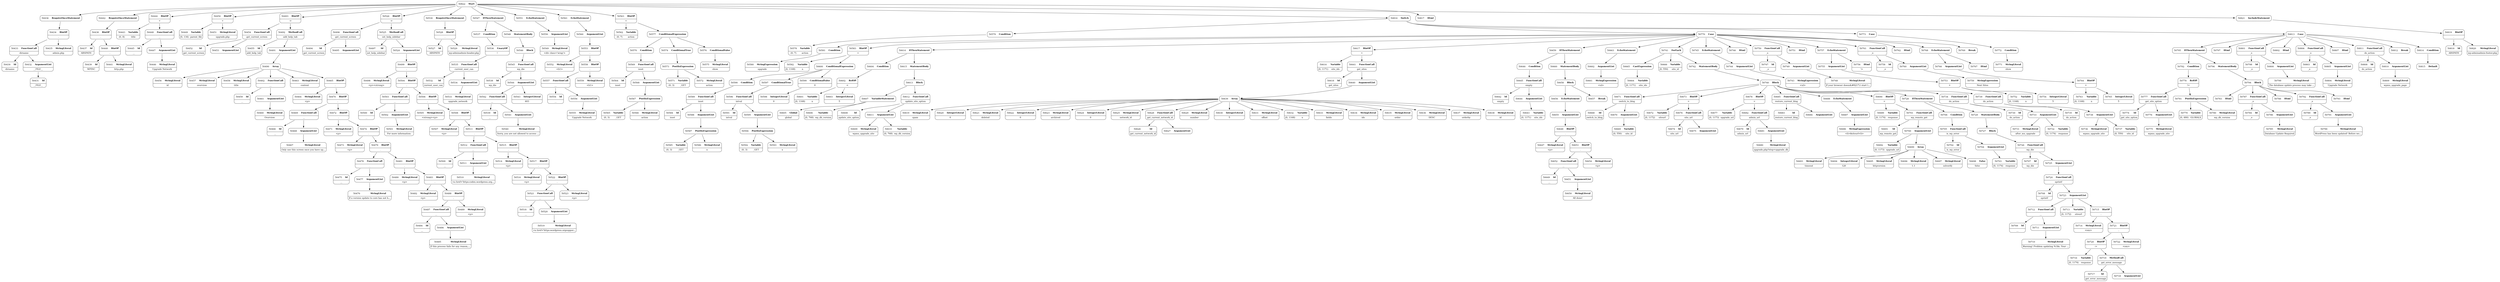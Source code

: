 digraph ast {
node [shape=none];
50430 [label=<<TABLE border='1' cellspacing='0' cellpadding='10' style='rounded' ><TR><TD border='0'>50430</TD><TD border='0'><B>Id</B></TD></TR><HR/><TR><TD border='0' cellpadding='5' colspan='2'>dirname</TD></TR></TABLE>>];
50431 [label=<<TABLE border='1' cellspacing='0' cellpadding='10' style='rounded' ><TR><TD border='0'>50431</TD><TD border='0'><B>Id</B></TD></TR><HR/><TR><TD border='0' cellpadding='5' colspan='2'>__FILE__</TD></TR></TABLE>>];
50432 [label=<<TABLE border='1' cellspacing='0' cellpadding='10' style='rounded' ><TR><TD border='0'>50432</TD><TD border='0'><B>ArgumentList</B></TD></TR><HR/><TR><TD border='0' cellpadding='5' colspan='2'>__FILE__</TD></TR></TABLE>>];
50432 -> 50431 [weight=2];
50433 [label=<<TABLE border='1' cellspacing='0' cellpadding='10' style='rounded' ><TR><TD border='0'>50433</TD><TD border='0'><B>FunctionCall</B></TD></TR><HR/><TR><TD border='0' cellpadding='5' colspan='2'>dirname</TD></TR></TABLE>>];
50433 -> 50430 [weight=2];
50433 -> 50432 [weight=2];
50434 [label=<<TABLE border='1' cellspacing='0' cellpadding='10' style='rounded' ><TR><TD border='0'>50434</TD><TD border='0'><B>BinOP</B></TD></TR><HR/><TR><TD border='0' cellpadding='5' colspan='2'>.</TD></TR></TABLE>>];
50434 -> 50433 [weight=2];
50434 -> 50435 [weight=2];
50435 [label=<<TABLE border='1' cellspacing='0' cellpadding='10' style='rounded' ><TR><TD border='0'>50435</TD><TD border='0'><B>StringLiteral</B></TD></TR><HR/><TR><TD border='0' cellpadding='5' colspan='2'>admin.php</TD></TR></TABLE>>];
50436 [label=<<TABLE border='1' cellspacing='0' cellpadding='10' style='rounded' ><TR><TD border='0'>50436</TD><TD border='0'><B>RequireOnceStatement</B></TD></TR></TABLE>>];
50436 -> 50434 [weight=2];
50437 [label=<<TABLE border='1' cellspacing='0' cellpadding='10' style='rounded' ><TR><TD border='0'>50437</TD><TD border='0'><B>Id</B></TD></TR><HR/><TR><TD border='0' cellpadding='5' colspan='2'>ABSPATH</TD></TR></TABLE>>];
50438 [label=<<TABLE border='1' cellspacing='0' cellpadding='10' style='rounded' ><TR><TD border='0'>50438</TD><TD border='0'><B>BinOP</B></TD></TR><HR/><TR><TD border='0' cellpadding='5' colspan='2'>.</TD></TR></TABLE>>];
50438 -> 50437 [weight=2];
50438 -> 50440 [weight=2];
50439 [label=<<TABLE border='1' cellspacing='0' cellpadding='10' style='rounded' ><TR><TD border='0'>50439</TD><TD border='0'><B>Id</B></TD></TR><HR/><TR><TD border='0' cellpadding='5' colspan='2'>WPINC</TD></TR></TABLE>>];
50440 [label=<<TABLE border='1' cellspacing='0' cellpadding='10' style='rounded' ><TR><TD border='0'>50440</TD><TD border='0'><B>BinOP</B></TD></TR><HR/><TR><TD border='0' cellpadding='5' colspan='2'>.</TD></TR></TABLE>>];
50440 -> 50439 [weight=2];
50440 -> 50441 [weight=2];
50441 [label=<<TABLE border='1' cellspacing='0' cellpadding='10' style='rounded' ><TR><TD border='0'>50441</TD><TD border='0'><B>StringLiteral</B></TD></TR><HR/><TR><TD border='0' cellpadding='5' colspan='2'>http.php</TD></TR></TABLE>>];
50442 [label=<<TABLE border='1' cellspacing='0' cellpadding='10' style='rounded' ><TR><TD border='0'>50442</TD><TD border='0'><B>RequireOnceStatement</B></TD></TR></TABLE>>];
50442 -> 50438 [weight=2];
50443 [label=<<TABLE border='1' cellspacing='0' cellpadding='10' style='rounded' ><TR><TD border='0'>50443</TD><TD border='0'><B>Variable</B></TD></TR><HR/><TR><TD border='0' cellpadding='5'>(0, 8)</TD><TD border='0' cellpadding='5'>title</TD></TR></TABLE>>];
50444 [label=<<TABLE border='1' cellspacing='0' cellpadding='10' style='rounded' ><TR><TD border='0'>50444</TD><TD border='0'><B>BinOP</B></TD></TR><HR/><TR><TD border='0' cellpadding='5' colspan='2'>=</TD></TR></TABLE>>];
50444 -> 50443 [weight=2];
50444 -> 50448 [weight=2];
50445 [label=<<TABLE border='1' cellspacing='0' cellpadding='10' style='rounded' ><TR><TD border='0'>50445</TD><TD border='0'><B>Id</B></TD></TR><HR/><TR><TD border='0' cellpadding='5' colspan='2'>__</TD></TR></TABLE>>];
50446 [label=<<TABLE border='1' cellspacing='0' cellpadding='10' style='rounded' ><TR><TD border='0'>50446</TD><TD border='0'><B>StringLiteral</B></TD></TR><HR/><TR><TD border='0' cellpadding='5' colspan='2'>Upgrade Network</TD></TR></TABLE>>];
50447 [label=<<TABLE border='1' cellspacing='0' cellpadding='10' style='rounded' ><TR><TD border='0'>50447</TD><TD border='0'><B>ArgumentList</B></TD></TR></TABLE>>];
50447 -> 50446 [weight=2];
50448 [label=<<TABLE border='1' cellspacing='0' cellpadding='10' style='rounded' ><TR><TD border='0'>50448</TD><TD border='0'><B>FunctionCall</B></TD></TR><HR/><TR><TD border='0' cellpadding='5' colspan='2'>__</TD></TR></TABLE>>];
50448 -> 50445 [weight=2];
50448 -> 50447 [weight=2];
50449 [label=<<TABLE border='1' cellspacing='0' cellpadding='10' style='rounded' ><TR><TD border='0'>50449</TD><TD border='0'><B>Variable</B></TD></TR><HR/><TR><TD border='0' cellpadding='5'>(0, 134)</TD><TD border='0' cellpadding='5'>parent_file</TD></TR></TABLE>>];
50450 [label=<<TABLE border='1' cellspacing='0' cellpadding='10' style='rounded' ><TR><TD border='0'>50450</TD><TD border='0'><B>BinOP</B></TD></TR><HR/><TR><TD border='0' cellpadding='5' colspan='2'>=</TD></TR></TABLE>>];
50450 -> 50449 [weight=2];
50450 -> 50451 [weight=2];
50451 [label=<<TABLE border='1' cellspacing='0' cellpadding='10' style='rounded' ><TR><TD border='0'>50451</TD><TD border='0'><B>StringLiteral</B></TD></TR><HR/><TR><TD border='0' cellpadding='5' colspan='2'>upgrade.php</TD></TR></TABLE>>];
50452 [label=<<TABLE border='1' cellspacing='0' cellpadding='10' style='rounded' ><TR><TD border='0'>50452</TD><TD border='0'><B>Id</B></TD></TR><HR/><TR><TD border='0' cellpadding='5' colspan='2'>get_current_screen</TD></TR></TABLE>>];
50453 [label=<<TABLE border='1' cellspacing='0' cellpadding='10' style='rounded' ><TR><TD border='0'>50453</TD><TD border='0'><B>ArgumentList</B></TD></TR></TABLE>>];
50454 [label=<<TABLE border='1' cellspacing='0' cellpadding='10' style='rounded' ><TR><TD border='0'>50454</TD><TD border='0'><B>FunctionCall</B></TD></TR><HR/><TR><TD border='0' cellpadding='5' colspan='2'>get_current_screen</TD></TR></TABLE>>];
50454 -> 50452 [weight=2];
50454 -> 50453 [weight=2];
50455 [label=<<TABLE border='1' cellspacing='0' cellpadding='10' style='rounded' ><TR><TD border='0'>50455</TD><TD border='0'><B>Id</B></TD></TR><HR/><TR><TD border='0' cellpadding='5' colspan='2'>add_help_tab</TD></TR></TABLE>>];
50456 [label=<<TABLE border='1' cellspacing='0' cellpadding='10' style='rounded' ><TR><TD border='0'>50456</TD><TD border='0'><B>StringLiteral</B></TD></TR><HR/><TR><TD border='0' cellpadding='5' colspan='2'>id</TD></TR></TABLE>>];
50457 [label=<<TABLE border='1' cellspacing='0' cellpadding='10' style='rounded' ><TR><TD border='0'>50457</TD><TD border='0'><B>StringLiteral</B></TD></TR><HR/><TR><TD border='0' cellpadding='5' colspan='2'>overview</TD></TR></TABLE>>];
50458 [label=<<TABLE border='1' cellspacing='0' cellpadding='10' style='rounded' ><TR><TD border='0'>50458</TD><TD border='0'><B>StringLiteral</B></TD></TR><HR/><TR><TD border='0' cellpadding='5' colspan='2'>title</TD></TR></TABLE>>];
50459 [label=<<TABLE border='1' cellspacing='0' cellpadding='10' style='rounded' ><TR><TD border='0'>50459</TD><TD border='0'><B>Id</B></TD></TR><HR/><TR><TD border='0' cellpadding='5' colspan='2'>__</TD></TR></TABLE>>];
50460 [label=<<TABLE border='1' cellspacing='0' cellpadding='10' style='rounded' ><TR><TD border='0'>50460</TD><TD border='0'><B>StringLiteral</B></TD></TR><HR/><TR><TD border='0' cellpadding='5' colspan='2'>Overview</TD></TR></TABLE>>];
50461 [label=<<TABLE border='1' cellspacing='0' cellpadding='10' style='rounded' ><TR><TD border='0'>50461</TD><TD border='0'><B>ArgumentList</B></TD></TR></TABLE>>];
50461 -> 50460 [weight=2];
50462 [label=<<TABLE border='1' cellspacing='0' cellpadding='10' style='rounded' ><TR><TD border='0'>50462</TD><TD border='0'><B>FunctionCall</B></TD></TR><HR/><TR><TD border='0' cellpadding='5' colspan='2'>__</TD></TR></TABLE>>];
50462 -> 50459 [weight=2];
50462 -> 50461 [weight=2];
50463 [label=<<TABLE border='1' cellspacing='0' cellpadding='10' style='rounded' ><TR><TD border='0'>50463</TD><TD border='0'><B>StringLiteral</B></TD></TR><HR/><TR><TD border='0' cellpadding='5' colspan='2'>content</TD></TR></TABLE>>];
50464 [label=<<TABLE border='1' cellspacing='0' cellpadding='10' style='rounded' ><TR><TD border='0'>50464</TD><TD border='0'><B>StringLiteral</B></TD></TR><HR/><TR><TD border='0' cellpadding='5' colspan='2'>&lt;p&gt;</TD></TR></TABLE>>];
50465 [label=<<TABLE border='1' cellspacing='0' cellpadding='10' style='rounded' ><TR><TD border='0'>50465</TD><TD border='0'><B>BinOP</B></TD></TR><HR/><TR><TD border='0' cellpadding='5' colspan='2'>.</TD></TR></TABLE>>];
50465 -> 50464 [weight=2];
50465 -> 50470 [weight=2];
50466 [label=<<TABLE border='1' cellspacing='0' cellpadding='10' style='rounded' ><TR><TD border='0'>50466</TD><TD border='0'><B>Id</B></TD></TR><HR/><TR><TD border='0' cellpadding='5' colspan='2'>__</TD></TR></TABLE>>];
50467 [label=<<TABLE border='1' cellspacing='0' cellpadding='10' style='rounded' ><TR><TD border='0'>50467</TD><TD border='0'><B>StringLiteral</B></TD></TR><HR/><TR><TD border='0' cellpadding='5' colspan='2'>Only use this screen once you have up...</TD></TR></TABLE>>];
50468 [label=<<TABLE border='1' cellspacing='0' cellpadding='10' style='rounded' ><TR><TD border='0'>50468</TD><TD border='0'><B>ArgumentList</B></TD></TR></TABLE>>];
50468 -> 50467 [weight=2];
50469 [label=<<TABLE border='1' cellspacing='0' cellpadding='10' style='rounded' ><TR><TD border='0'>50469</TD><TD border='0'><B>FunctionCall</B></TD></TR><HR/><TR><TD border='0' cellpadding='5' colspan='2'>__</TD></TR></TABLE>>];
50469 -> 50466 [weight=2];
50469 -> 50468 [weight=2];
50470 [label=<<TABLE border='1' cellspacing='0' cellpadding='10' style='rounded' ><TR><TD border='0'>50470</TD><TD border='0'><B>BinOP</B></TD></TR><HR/><TR><TD border='0' cellpadding='5' colspan='2'>.</TD></TR></TABLE>>];
50470 -> 50469 [weight=2];
50470 -> 50472 [weight=2];
50471 [label=<<TABLE border='1' cellspacing='0' cellpadding='10' style='rounded' ><TR><TD border='0'>50471</TD><TD border='0'><B>StringLiteral</B></TD></TR><HR/><TR><TD border='0' cellpadding='5' colspan='2'>&lt;p&gt;</TD></TR></TABLE>>];
50472 [label=<<TABLE border='1' cellspacing='0' cellpadding='10' style='rounded' ><TR><TD border='0'>50472</TD><TD border='0'><B>BinOP</B></TD></TR><HR/><TR><TD border='0' cellpadding='5' colspan='2'>.</TD></TR></TABLE>>];
50472 -> 50471 [weight=2];
50472 -> 50474 [weight=2];
50473 [label=<<TABLE border='1' cellspacing='0' cellpadding='10' style='rounded' ><TR><TD border='0'>50473</TD><TD border='0'><B>StringLiteral</B></TD></TR><HR/><TR><TD border='0' cellpadding='5' colspan='2'>&lt;p&gt;</TD></TR></TABLE>>];
50474 [label=<<TABLE border='1' cellspacing='0' cellpadding='10' style='rounded' ><TR><TD border='0'>50474</TD><TD border='0'><B>BinOP</B></TD></TR><HR/><TR><TD border='0' cellpadding='5' colspan='2'>.</TD></TR></TABLE>>];
50474 -> 50473 [weight=2];
50474 -> 50479 [weight=2];
50475 [label=<<TABLE border='1' cellspacing='0' cellpadding='10' style='rounded' ><TR><TD border='0'>50475</TD><TD border='0'><B>Id</B></TD></TR><HR/><TR><TD border='0' cellpadding='5' colspan='2'>__</TD></TR></TABLE>>];
50476 [label=<<TABLE border='1' cellspacing='0' cellpadding='10' style='rounded' ><TR><TD border='0'>50476</TD><TD border='0'><B>StringLiteral</B></TD></TR><HR/><TR><TD border='0' cellpadding='5' colspan='2'>If a version update to core has not h...</TD></TR></TABLE>>];
50477 [label=<<TABLE border='1' cellspacing='0' cellpadding='10' style='rounded' ><TR><TD border='0'>50477</TD><TD border='0'><B>ArgumentList</B></TD></TR></TABLE>>];
50477 -> 50476 [weight=2];
50478 [label=<<TABLE border='1' cellspacing='0' cellpadding='10' style='rounded' ><TR><TD border='0'>50478</TD><TD border='0'><B>FunctionCall</B></TD></TR><HR/><TR><TD border='0' cellpadding='5' colspan='2'>__</TD></TR></TABLE>>];
50478 -> 50475 [weight=2];
50478 -> 50477 [weight=2];
50479 [label=<<TABLE border='1' cellspacing='0' cellpadding='10' style='rounded' ><TR><TD border='0'>50479</TD><TD border='0'><B>BinOP</B></TD></TR><HR/><TR><TD border='0' cellpadding='5' colspan='2'>.</TD></TR></TABLE>>];
50479 -> 50478 [weight=2];
50479 -> 50481 [weight=2];
50480 [label=<<TABLE border='1' cellspacing='0' cellpadding='10' style='rounded' ><TR><TD border='0'>50480</TD><TD border='0'><B>StringLiteral</B></TD></TR><HR/><TR><TD border='0' cellpadding='5' colspan='2'>&lt;p&gt;</TD></TR></TABLE>>];
50481 [label=<<TABLE border='1' cellspacing='0' cellpadding='10' style='rounded' ><TR><TD border='0'>50481</TD><TD border='0'><B>BinOP</B></TD></TR><HR/><TR><TD border='0' cellpadding='5' colspan='2'>.</TD></TR></TABLE>>];
50481 -> 50480 [weight=2];
50481 -> 50483 [weight=2];
50482 [label=<<TABLE border='1' cellspacing='0' cellpadding='10' style='rounded' ><TR><TD border='0'>50482</TD><TD border='0'><B>StringLiteral</B></TD></TR><HR/><TR><TD border='0' cellpadding='5' colspan='2'>&lt;p&gt;</TD></TR></TABLE>>];
50483 [label=<<TABLE border='1' cellspacing='0' cellpadding='10' style='rounded' ><TR><TD border='0'>50483</TD><TD border='0'><B>BinOP</B></TD></TR><HR/><TR><TD border='0' cellpadding='5' colspan='2'>.</TD></TR></TABLE>>];
50483 -> 50482 [weight=2];
50483 -> 50488 [weight=2];
50484 [label=<<TABLE border='1' cellspacing='0' cellpadding='10' style='rounded' ><TR><TD border='0'>50484</TD><TD border='0'><B>Id</B></TD></TR><HR/><TR><TD border='0' cellpadding='5' colspan='2'>__</TD></TR></TABLE>>];
50485 [label=<<TABLE border='1' cellspacing='0' cellpadding='10' style='rounded' ><TR><TD border='0'>50485</TD><TD border='0'><B>StringLiteral</B></TD></TR><HR/><TR><TD border='0' cellpadding='5' colspan='2'>If this process fails for any reason,...</TD></TR></TABLE>>];
50486 [label=<<TABLE border='1' cellspacing='0' cellpadding='10' style='rounded' ><TR><TD border='0'>50486</TD><TD border='0'><B>ArgumentList</B></TD></TR></TABLE>>];
50486 -> 50485 [weight=2];
50487 [label=<<TABLE border='1' cellspacing='0' cellpadding='10' style='rounded' ><TR><TD border='0'>50487</TD><TD border='0'><B>FunctionCall</B></TD></TR><HR/><TR><TD border='0' cellpadding='5' colspan='2'>__</TD></TR></TABLE>>];
50487 -> 50484 [weight=2];
50487 -> 50486 [weight=2];
50488 [label=<<TABLE border='1' cellspacing='0' cellpadding='10' style='rounded' ><TR><TD border='0'>50488</TD><TD border='0'><B>BinOP</B></TD></TR><HR/><TR><TD border='0' cellpadding='5' colspan='2'>.</TD></TR></TABLE>>];
50488 -> 50487 [weight=2];
50488 -> 50489 [weight=2];
50489 [label=<<TABLE border='1' cellspacing='0' cellpadding='10' style='rounded' ><TR><TD border='0'>50489</TD><TD border='0'><B>StringLiteral</B></TD></TR><HR/><TR><TD border='0' cellpadding='5' colspan='2'>&lt;p&gt;</TD></TR></TABLE>>];
50490 [label=<<TABLE border='1' cellspacing='0' cellpadding='10' style='rounded' ><TR><TD border='0'>50490</TD><TD border='0'><B>Array</B></TD></TR></TABLE>>];
50490 -> 50456 [weight=2];
50490 -> 50457 [weight=2];
50490 -> 50458 [weight=2];
50490 -> 50462 [weight=2];
50490 -> 50463 [weight=2];
50490 -> 50465 [weight=2];
50491 [label=<<TABLE border='1' cellspacing='0' cellpadding='10' style='rounded' ><TR><TD border='0'>50491</TD><TD border='0'><B>ArgumentList</B></TD></TR></TABLE>>];
50491 -> 50490 [weight=2];
50492 [label=<<TABLE border='1' cellspacing='0' cellpadding='10' style='rounded' ><TR><TD border='0'>50492</TD><TD border='0'><B>MethodCall</B></TD></TR><HR/><TR><TD border='0' cellpadding='5' colspan='2'>add_help_tab</TD></TR></TABLE>>];
50492 -> 50455 [weight=2];
50492 -> 50491 [weight=2];
50493 [label=<<TABLE border='1' cellspacing='0' cellpadding='10' style='rounded' ><TR><TD border='0'>50493</TD><TD border='0'><B>BinOP</B></TD></TR><HR/><TR><TD border='0' cellpadding='5' colspan='2'>-&gt;</TD></TR></TABLE>>];
50493 -> 50454 [weight=2];
50493 -> 50492 [weight=2];
50494 [label=<<TABLE border='1' cellspacing='0' cellpadding='10' style='rounded' ><TR><TD border='0'>50494</TD><TD border='0'><B>Id</B></TD></TR><HR/><TR><TD border='0' cellpadding='5' colspan='2'>get_current_screen</TD></TR></TABLE>>];
50495 [label=<<TABLE border='1' cellspacing='0' cellpadding='10' style='rounded' ><TR><TD border='0'>50495</TD><TD border='0'><B>ArgumentList</B></TD></TR></TABLE>>];
50496 [label=<<TABLE border='1' cellspacing='0' cellpadding='10' style='rounded' ><TR><TD border='0'>50496</TD><TD border='0'><B>FunctionCall</B></TD></TR><HR/><TR><TD border='0' cellpadding='5' colspan='2'>get_current_screen</TD></TR></TABLE>>];
50496 -> 50494 [weight=2];
50496 -> 50495 [weight=2];
50497 [label=<<TABLE border='1' cellspacing='0' cellpadding='10' style='rounded' ><TR><TD border='0'>50497</TD><TD border='0'><B>Id</B></TD></TR><HR/><TR><TD border='0' cellpadding='5' colspan='2'>set_help_sidebar</TD></TR></TABLE>>];
50498 [label=<<TABLE border='1' cellspacing='0' cellpadding='10' style='rounded' ><TR><TD border='0'>50498</TD><TD border='0'><B>StringLiteral</B></TD></TR><HR/><TR><TD border='0' cellpadding='5' colspan='2'>&lt;p&gt;&lt;strong&gt;</TD></TR></TABLE>>];
50499 [label=<<TABLE border='1' cellspacing='0' cellpadding='10' style='rounded' ><TR><TD border='0'>50499</TD><TD border='0'><B>BinOP</B></TD></TR><HR/><TR><TD border='0' cellpadding='5' colspan='2'>.</TD></TR></TABLE>>];
50499 -> 50498 [weight=2];
50499 -> 50504 [weight=2];
50500 [label=<<TABLE border='1' cellspacing='0' cellpadding='10' style='rounded' ><TR><TD border='0'>50500</TD><TD border='0'><B>Id</B></TD></TR><HR/><TR><TD border='0' cellpadding='5' colspan='2'>__</TD></TR></TABLE>>];
50501 [label=<<TABLE border='1' cellspacing='0' cellpadding='10' style='rounded' ><TR><TD border='0'>50501</TD><TD border='0'><B>StringLiteral</B></TD></TR><HR/><TR><TD border='0' cellpadding='5' colspan='2'>For more information:</TD></TR></TABLE>>];
50502 [label=<<TABLE border='1' cellspacing='0' cellpadding='10' style='rounded' ><TR><TD border='0'>50502</TD><TD border='0'><B>ArgumentList</B></TD></TR></TABLE>>];
50502 -> 50501 [weight=2];
50503 [label=<<TABLE border='1' cellspacing='0' cellpadding='10' style='rounded' ><TR><TD border='0'>50503</TD><TD border='0'><B>FunctionCall</B></TD></TR><HR/><TR><TD border='0' cellpadding='5' colspan='2'>__</TD></TR></TABLE>>];
50503 -> 50500 [weight=2];
50503 -> 50502 [weight=2];
50504 [label=<<TABLE border='1' cellspacing='0' cellpadding='10' style='rounded' ><TR><TD border='0'>50504</TD><TD border='0'><B>BinOP</B></TD></TR><HR/><TR><TD border='0' cellpadding='5' colspan='2'>.</TD></TR></TABLE>>];
50504 -> 50503 [weight=2];
50504 -> 50506 [weight=2];
50505 [label=<<TABLE border='1' cellspacing='0' cellpadding='10' style='rounded' ><TR><TD border='0'>50505</TD><TD border='0'><B>StringLiteral</B></TD></TR><HR/><TR><TD border='0' cellpadding='5' colspan='2'>&lt;strong&gt;&lt;p&gt;</TD></TR></TABLE>>];
50506 [label=<<TABLE border='1' cellspacing='0' cellpadding='10' style='rounded' ><TR><TD border='0'>50506</TD><TD border='0'><B>BinOP</B></TD></TR><HR/><TR><TD border='0' cellpadding='5' colspan='2'>.</TD></TR></TABLE>>];
50506 -> 50505 [weight=2];
50506 -> 50508 [weight=2];
50507 [label=<<TABLE border='1' cellspacing='0' cellpadding='10' style='rounded' ><TR><TD border='0'>50507</TD><TD border='0'><B>StringLiteral</B></TD></TR><HR/><TR><TD border='0' cellpadding='5' colspan='2'>&lt;p&gt;</TD></TR></TABLE>>];
50508 [label=<<TABLE border='1' cellspacing='0' cellpadding='10' style='rounded' ><TR><TD border='0'>50508</TD><TD border='0'><B>BinOP</B></TD></TR><HR/><TR><TD border='0' cellpadding='5' colspan='2'>.</TD></TR></TABLE>>];
50508 -> 50507 [weight=2];
50508 -> 50513 [weight=2];
50509 [label=<<TABLE border='1' cellspacing='0' cellpadding='10' style='rounded' ><TR><TD border='0'>50509</TD><TD border='0'><B>Id</B></TD></TR><HR/><TR><TD border='0' cellpadding='5' colspan='2'>__</TD></TR></TABLE>>];
50510 [label=<<TABLE border='1' cellspacing='0' cellpadding='10' style='rounded' ><TR><TD border='0'>50510</TD><TD border='0'><B>StringLiteral</B></TD></TR><HR/><TR><TD border='0' cellpadding='5' colspan='2'>&lt;a href='https:codex.wordpress.org...</TD></TR></TABLE>>];
50511 [label=<<TABLE border='1' cellspacing='0' cellpadding='10' style='rounded' ><TR><TD border='0'>50511</TD><TD border='0'><B>ArgumentList</B></TD></TR></TABLE>>];
50511 -> 50510 [weight=2];
50512 [label=<<TABLE border='1' cellspacing='0' cellpadding='10' style='rounded' ><TR><TD border='0'>50512</TD><TD border='0'><B>FunctionCall</B></TD></TR><HR/><TR><TD border='0' cellpadding='5' colspan='2'>__</TD></TR></TABLE>>];
50512 -> 50509 [weight=2];
50512 -> 50511 [weight=2];
50513 [label=<<TABLE border='1' cellspacing='0' cellpadding='10' style='rounded' ><TR><TD border='0'>50513</TD><TD border='0'><B>BinOP</B></TD></TR><HR/><TR><TD border='0' cellpadding='5' colspan='2'>.</TD></TR></TABLE>>];
50513 -> 50512 [weight=2];
50513 -> 50515 [weight=2];
50514 [label=<<TABLE border='1' cellspacing='0' cellpadding='10' style='rounded' ><TR><TD border='0'>50514</TD><TD border='0'><B>StringLiteral</B></TD></TR><HR/><TR><TD border='0' cellpadding='5' colspan='2'>&lt;p&gt;</TD></TR></TABLE>>];
50515 [label=<<TABLE border='1' cellspacing='0' cellpadding='10' style='rounded' ><TR><TD border='0'>50515</TD><TD border='0'><B>BinOP</B></TD></TR><HR/><TR><TD border='0' cellpadding='5' colspan='2'>.</TD></TR></TABLE>>];
50515 -> 50514 [weight=2];
50515 -> 50517 [weight=2];
50516 [label=<<TABLE border='1' cellspacing='0' cellpadding='10' style='rounded' ><TR><TD border='0'>50516</TD><TD border='0'><B>StringLiteral</B></TD></TR><HR/><TR><TD border='0' cellpadding='5' colspan='2'>&lt;p&gt;</TD></TR></TABLE>>];
50517 [label=<<TABLE border='1' cellspacing='0' cellpadding='10' style='rounded' ><TR><TD border='0'>50517</TD><TD border='0'><B>BinOP</B></TD></TR><HR/><TR><TD border='0' cellpadding='5' colspan='2'>.</TD></TR></TABLE>>];
50517 -> 50516 [weight=2];
50517 -> 50522 [weight=2];
50518 [label=<<TABLE border='1' cellspacing='0' cellpadding='10' style='rounded' ><TR><TD border='0'>50518</TD><TD border='0'><B>Id</B></TD></TR><HR/><TR><TD border='0' cellpadding='5' colspan='2'>__</TD></TR></TABLE>>];
50519 [label=<<TABLE border='1' cellspacing='0' cellpadding='10' style='rounded' ><TR><TD border='0'>50519</TD><TD border='0'><B>StringLiteral</B></TD></TR><HR/><TR><TD border='0' cellpadding='5' colspan='2'>&lt;a href='https:wordpress.orgsuppor...</TD></TR></TABLE>>];
50520 [label=<<TABLE border='1' cellspacing='0' cellpadding='10' style='rounded' ><TR><TD border='0'>50520</TD><TD border='0'><B>ArgumentList</B></TD></TR></TABLE>>];
50520 -> 50519 [weight=2];
50521 [label=<<TABLE border='1' cellspacing='0' cellpadding='10' style='rounded' ><TR><TD border='0'>50521</TD><TD border='0'><B>FunctionCall</B></TD></TR><HR/><TR><TD border='0' cellpadding='5' colspan='2'>__</TD></TR></TABLE>>];
50521 -> 50518 [weight=2];
50521 -> 50520 [weight=2];
50522 [label=<<TABLE border='1' cellspacing='0' cellpadding='10' style='rounded' ><TR><TD border='0'>50522</TD><TD border='0'><B>BinOP</B></TD></TR><HR/><TR><TD border='0' cellpadding='5' colspan='2'>.</TD></TR></TABLE>>];
50522 -> 50521 [weight=2];
50522 -> 50523 [weight=2];
50523 [label=<<TABLE border='1' cellspacing='0' cellpadding='10' style='rounded' ><TR><TD border='0'>50523</TD><TD border='0'><B>StringLiteral</B></TD></TR><HR/><TR><TD border='0' cellpadding='5' colspan='2'>&lt;p&gt;</TD></TR></TABLE>>];
50524 [label=<<TABLE border='1' cellspacing='0' cellpadding='10' style='rounded' ><TR><TD border='0'>50524</TD><TD border='0'><B>ArgumentList</B></TD></TR></TABLE>>];
50524 -> 50499 [weight=2];
50525 [label=<<TABLE border='1' cellspacing='0' cellpadding='10' style='rounded' ><TR><TD border='0'>50525</TD><TD border='0'><B>MethodCall</B></TD></TR><HR/><TR><TD border='0' cellpadding='5' colspan='2'>set_help_sidebar</TD></TR></TABLE>>];
50525 -> 50497 [weight=2];
50525 -> 50524 [weight=2];
50526 [label=<<TABLE border='1' cellspacing='0' cellpadding='10' style='rounded' ><TR><TD border='0'>50526</TD><TD border='0'><B>BinOP</B></TD></TR><HR/><TR><TD border='0' cellpadding='5' colspan='2'>-&gt;</TD></TR></TABLE>>];
50526 -> 50496 [weight=2];
50526 -> 50525 [weight=2];
50527 [label=<<TABLE border='1' cellspacing='0' cellpadding='10' style='rounded' ><TR><TD border='0'>50527</TD><TD border='0'><B>Id</B></TD></TR><HR/><TR><TD border='0' cellpadding='5' colspan='2'>ABSPATH</TD></TR></TABLE>>];
50528 [label=<<TABLE border='1' cellspacing='0' cellpadding='10' style='rounded' ><TR><TD border='0'>50528</TD><TD border='0'><B>BinOP</B></TD></TR><HR/><TR><TD border='0' cellpadding='5' colspan='2'>.</TD></TR></TABLE>>];
50528 -> 50527 [weight=2];
50528 -> 50529 [weight=2];
50529 [label=<<TABLE border='1' cellspacing='0' cellpadding='10' style='rounded' ><TR><TD border='0'>50529</TD><TD border='0'><B>StringLiteral</B></TD></TR><HR/><TR><TD border='0' cellpadding='5' colspan='2'>wp-adminadmin-header.php</TD></TR></TABLE>>];
50530 [label=<<TABLE border='1' cellspacing='0' cellpadding='10' style='rounded' ><TR><TD border='0'>50530</TD><TD border='0'><B>RequireOnceStatement</B></TD></TR></TABLE>>];
50530 -> 50528 [weight=2];
50532 [label=<<TABLE border='1' cellspacing='0' cellpadding='10' style='rounded' ><TR><TD border='0'>50532</TD><TD border='0'><B>Id</B></TD></TR><HR/><TR><TD border='0' cellpadding='5' colspan='2'>current_user_can</TD></TR></TABLE>>];
50533 [label=<<TABLE border='1' cellspacing='0' cellpadding='10' style='rounded' ><TR><TD border='0'>50533</TD><TD border='0'><B>StringLiteral</B></TD></TR><HR/><TR><TD border='0' cellpadding='5' colspan='2'>upgrade_network</TD></TR></TABLE>>];
50534 [label=<<TABLE border='1' cellspacing='0' cellpadding='10' style='rounded' ><TR><TD border='0'>50534</TD><TD border='0'><B>ArgumentList</B></TD></TR></TABLE>>];
50534 -> 50533 [weight=2];
50535 [label=<<TABLE border='1' cellspacing='0' cellpadding='10' style='rounded' ><TR><TD border='0'>50535</TD><TD border='0'><B>FunctionCall</B></TD></TR><HR/><TR><TD border='0' cellpadding='5' colspan='2'>current_user_can</TD></TR></TABLE>>];
50535 -> 50532 [weight=2];
50535 -> 50534 [weight=2];
50536 [label=<<TABLE border='1' cellspacing='0' cellpadding='10' style='rounded' ><TR><TD border='0'>50536</TD><TD border='0'><B>UnaryOP</B></TD></TR><HR/><TR><TD border='0' cellpadding='5' colspan='2'>!</TD></TR></TABLE>>];
50536 -> 50535 [weight=2];
50537 [label=<<TABLE border='1' cellspacing='0' cellpadding='10' style='rounded' ><TR><TD border='0'>50537</TD><TD border='0'><B>Condition</B></TD></TR></TABLE>>];
50537 -> 50536 [weight=2];
50538 [label=<<TABLE border='1' cellspacing='0' cellpadding='10' style='rounded' ><TR><TD border='0'>50538</TD><TD border='0'><B>Id</B></TD></TR><HR/><TR><TD border='0' cellpadding='5' colspan='2'>wp_die</TD></TR></TABLE>>];
50539 [label=<<TABLE border='1' cellspacing='0' cellpadding='10' style='rounded' ><TR><TD border='0'>50539</TD><TD border='0'><B>Id</B></TD></TR><HR/><TR><TD border='0' cellpadding='5' colspan='2'>__</TD></TR></TABLE>>];
50540 [label=<<TABLE border='1' cellspacing='0' cellpadding='10' style='rounded' ><TR><TD border='0'>50540</TD><TD border='0'><B>StringLiteral</B></TD></TR><HR/><TR><TD border='0' cellpadding='5' colspan='2'>Sorry, you are not allowed to access ...</TD></TR></TABLE>>];
50541 [label=<<TABLE border='1' cellspacing='0' cellpadding='10' style='rounded' ><TR><TD border='0'>50541</TD><TD border='0'><B>ArgumentList</B></TD></TR></TABLE>>];
50541 -> 50540 [weight=2];
50542 [label=<<TABLE border='1' cellspacing='0' cellpadding='10' style='rounded' ><TR><TD border='0'>50542</TD><TD border='0'><B>FunctionCall</B></TD></TR><HR/><TR><TD border='0' cellpadding='5' colspan='2'>__</TD></TR></TABLE>>];
50542 -> 50539 [weight=2];
50542 -> 50541 [weight=2];
50543 [label=<<TABLE border='1' cellspacing='0' cellpadding='10' style='rounded' ><TR><TD border='0'>50543</TD><TD border='0'><B>IntegerLiteral</B></TD></TR><HR/><TR><TD border='0' cellpadding='5' colspan='2'>403</TD></TR></TABLE>>];
50544 [label=<<TABLE border='1' cellspacing='0' cellpadding='10' style='rounded' ><TR><TD border='0'>50544</TD><TD border='0'><B>ArgumentList</B></TD></TR></TABLE>>];
50544 -> 50542 [weight=2];
50544 -> 50543 [weight=2];
50545 [label=<<TABLE border='1' cellspacing='0' cellpadding='10' style='rounded' ><TR><TD border='0'>50545</TD><TD border='0'><B>FunctionCall</B></TD></TR><HR/><TR><TD border='0' cellpadding='5' colspan='2'>wp_die</TD></TR></TABLE>>];
50545 -> 50538 [weight=2];
50545 -> 50544 [weight=2];
50546 [label=<<TABLE border='1' cellspacing='0' cellpadding='10' style='rounded' ><TR><TD border='0'>50546</TD><TD border='0'><B>Block</B></TD></TR></TABLE>>];
50546 -> 50545 [weight=2];
50547 [label=<<TABLE border='1' cellspacing='0' cellpadding='10' style='rounded' ><TR><TD border='0'>50547</TD><TD border='0'><B>IfThenStatement</B></TD></TR></TABLE>>];
50547 -> 50537 [weight=2];
50547 -> 50548 [weight=2];
50548 [label=<<TABLE border='1' cellspacing='0' cellpadding='10' style='rounded' ><TR><TD border='0'>50548</TD><TD border='0'><B>StatementBody</B></TD></TR></TABLE>>];
50548 -> 50546 [weight=2];
50549 [label=<<TABLE border='1' cellspacing='0' cellpadding='10' style='rounded' ><TR><TD border='0'>50549</TD><TD border='0'><B>StringLiteral</B></TD></TR><HR/><TR><TD border='0' cellpadding='5' colspan='2'>&lt;div class='wrap'&gt;</TD></TR></TABLE>>];
50550 [label=<<TABLE border='1' cellspacing='0' cellpadding='10' style='rounded' ><TR><TD border='0'>50550</TD><TD border='0'><B>ArgumentList</B></TD></TR></TABLE>>];
50550 -> 50549 [weight=2];
50551 [label=<<TABLE border='1' cellspacing='0' cellpadding='10' style='rounded' ><TR><TD border='0'>50551</TD><TD border='0'><B>EchoStatement</B></TD></TR></TABLE>>];
50551 -> 50550 [weight=2];
50552 [label=<<TABLE border='1' cellspacing='0' cellpadding='10' style='rounded' ><TR><TD border='0'>50552</TD><TD border='0'><B>StringLiteral</B></TD></TR><HR/><TR><TD border='0' cellpadding='5' colspan='2'>&lt;h1&gt;</TD></TR></TABLE>>];
50553 [label=<<TABLE border='1' cellspacing='0' cellpadding='10' style='rounded' ><TR><TD border='0'>50553</TD><TD border='0'><B>BinOP</B></TD></TR><HR/><TR><TD border='0' cellpadding='5' colspan='2'>.</TD></TR></TABLE>>];
50553 -> 50552 [weight=2];
50553 -> 50558 [weight=2];
50554 [label=<<TABLE border='1' cellspacing='0' cellpadding='10' style='rounded' ><TR><TD border='0'>50554</TD><TD border='0'><B>Id</B></TD></TR><HR/><TR><TD border='0' cellpadding='5' colspan='2'>__</TD></TR></TABLE>>];
50555 [label=<<TABLE border='1' cellspacing='0' cellpadding='10' style='rounded' ><TR><TD border='0'>50555</TD><TD border='0'><B>StringLiteral</B></TD></TR><HR/><TR><TD border='0' cellpadding='5' colspan='2'>Upgrade Network</TD></TR></TABLE>>];
50556 [label=<<TABLE border='1' cellspacing='0' cellpadding='10' style='rounded' ><TR><TD border='0'>50556</TD><TD border='0'><B>ArgumentList</B></TD></TR></TABLE>>];
50556 -> 50555 [weight=2];
50557 [label=<<TABLE border='1' cellspacing='0' cellpadding='10' style='rounded' ><TR><TD border='0'>50557</TD><TD border='0'><B>FunctionCall</B></TD></TR><HR/><TR><TD border='0' cellpadding='5' colspan='2'>__</TD></TR></TABLE>>];
50557 -> 50554 [weight=2];
50557 -> 50556 [weight=2];
50558 [label=<<TABLE border='1' cellspacing='0' cellpadding='10' style='rounded' ><TR><TD border='0'>50558</TD><TD border='0'><B>BinOP</B></TD></TR><HR/><TR><TD border='0' cellpadding='5' colspan='2'>.</TD></TR></TABLE>>];
50558 -> 50557 [weight=2];
50558 -> 50559 [weight=2];
50559 [label=<<TABLE border='1' cellspacing='0' cellpadding='10' style='rounded' ><TR><TD border='0'>50559</TD><TD border='0'><B>StringLiteral</B></TD></TR><HR/><TR><TD border='0' cellpadding='5' colspan='2'>&lt;h1&gt;</TD></TR></TABLE>>];
50560 [label=<<TABLE border='1' cellspacing='0' cellpadding='10' style='rounded' ><TR><TD border='0'>50560</TD><TD border='0'><B>ArgumentList</B></TD></TR></TABLE>>];
50560 -> 50553 [weight=2];
50561 [label=<<TABLE border='1' cellspacing='0' cellpadding='10' style='rounded' ><TR><TD border='0'>50561</TD><TD border='0'><B>EchoStatement</B></TD></TR></TABLE>>];
50561 -> 50560 [weight=2];
50562 [label=<<TABLE border='1' cellspacing='0' cellpadding='10' style='rounded' ><TR><TD border='0'>50562</TD><TD border='0'><B>Variable</B></TD></TR><HR/><TR><TD border='0' cellpadding='5'>(0, 7)</TD><TD border='0' cellpadding='5'>action</TD></TR></TABLE>>];
50563 [label=<<TABLE border='1' cellspacing='0' cellpadding='10' style='rounded' ><TR><TD border='0'>50563</TD><TD border='0'><B>BinOP</B></TD></TR><HR/><TR><TD border='0' cellpadding='5' colspan='2'>=</TD></TR></TABLE>>];
50563 -> 50562 [weight=2];
50563 -> 50577 [weight=2];
50564 [label=<<TABLE border='1' cellspacing='0' cellpadding='10' style='rounded' ><TR><TD border='0'>50564</TD><TD border='0'><B>Id</B></TD></TR><HR/><TR><TD border='0' cellpadding='5' colspan='2'>isset</TD></TR></TABLE>>];
50565 [label=<<TABLE border='1' cellspacing='0' cellpadding='10' style='rounded' ><TR><TD border='0'>50565</TD><TD border='0'><B>Variable</B></TD></TR><HR/><TR><TD border='0' cellpadding='5'>(0, 3)</TD><TD border='0' cellpadding='5'>_GET</TD></TR></TABLE>>];
50566 [label=<<TABLE border='1' cellspacing='0' cellpadding='10' style='rounded' ><TR><TD border='0'>50566</TD><TD border='0'><B>StringLiteral</B></TD></TR><HR/><TR><TD border='0' cellpadding='5' colspan='2'>action</TD></TR></TABLE>>];
50567 [label=<<TABLE border='1' cellspacing='0' cellpadding='10' style='rounded' ><TR><TD border='0'>50567</TD><TD border='0'><B>PostfixExpression</B></TD></TR></TABLE>>];
50567 -> 50565 [weight=2];
50567 -> 50566 [weight=2];
50568 [label=<<TABLE border='1' cellspacing='0' cellpadding='10' style='rounded' ><TR><TD border='0'>50568</TD><TD border='0'><B>ArgumentList</B></TD></TR></TABLE>>];
50568 -> 50567 [weight=2];
50569 [label=<<TABLE border='1' cellspacing='0' cellpadding='10' style='rounded' ><TR><TD border='0'>50569</TD><TD border='0'><B>FunctionCall</B></TD></TR><HR/><TR><TD border='0' cellpadding='5' colspan='2'>isset</TD></TR></TABLE>>];
50569 -> 50564 [weight=2];
50569 -> 50568 [weight=2];
50570 [label=<<TABLE border='1' cellspacing='0' cellpadding='10' style='rounded' ><TR><TD border='0'>50570</TD><TD border='0'><B>Condition</B></TD></TR></TABLE>>];
50570 -> 50569 [weight=2];
50571 [label=<<TABLE border='1' cellspacing='0' cellpadding='10' style='rounded' ><TR><TD border='0'>50571</TD><TD border='0'><B>Variable</B></TD></TR><HR/><TR><TD border='0' cellpadding='5'>(0, 3)</TD><TD border='0' cellpadding='5'>_GET</TD></TR></TABLE>>];
50572 [label=<<TABLE border='1' cellspacing='0' cellpadding='10' style='rounded' ><TR><TD border='0'>50572</TD><TD border='0'><B>StringLiteral</B></TD></TR><HR/><TR><TD border='0' cellpadding='5' colspan='2'>action</TD></TR></TABLE>>];
50573 [label=<<TABLE border='1' cellspacing='0' cellpadding='10' style='rounded' ><TR><TD border='0'>50573</TD><TD border='0'><B>PostfixExpression</B></TD></TR></TABLE>>];
50573 -> 50571 [weight=2];
50573 -> 50572 [weight=2];
50574 [label=<<TABLE border='1' cellspacing='0' cellpadding='10' style='rounded' ><TR><TD border='0'>50574</TD><TD border='0'><B>ConditionalTrue</B></TD></TR></TABLE>>];
50574 -> 50573 [weight=2];
50575 [label=<<TABLE border='1' cellspacing='0' cellpadding='10' style='rounded' ><TR><TD border='0'>50575</TD><TD border='0'><B>StringLiteral</B></TD></TR><HR/><TR><TD border='0' cellpadding='5' colspan='2'>show</TD></TR></TABLE>>];
50576 [label=<<TABLE border='1' cellspacing='0' cellpadding='10' style='rounded' ><TR><TD border='0'>50576</TD><TD border='0'><B>ConditionalFalse</B></TD></TR></TABLE>>];
50576 -> 50575 [weight=2];
50577 [label=<<TABLE border='1' cellspacing='0' cellpadding='10' style='rounded' ><TR><TD border='0'>50577</TD><TD border='0'><B>ConditionalExpression</B></TD></TR></TABLE>>];
50577 -> 50570 [weight=2];
50577 -> 50574 [weight=2];
50577 -> 50576 [weight=2];
50578 [label=<<TABLE border='1' cellspacing='0' cellpadding='10' style='rounded' ><TR><TD border='0'>50578</TD><TD border='0'><B>Variable</B></TD></TR><HR/><TR><TD border='0' cellpadding='5'>(0, 7)</TD><TD border='0' cellpadding='5'>action</TD></TR></TABLE>>];
50579 [label=<<TABLE border='1' cellspacing='0' cellpadding='10' style='rounded' ><TR><TD border='0'>50579</TD><TD border='0'><B>Condition</B></TD></TR></TABLE>>];
50579 -> 50578 [weight=2];
50580 [label=<<TABLE border='1' cellspacing='0' cellpadding='10' style='rounded' ><TR><TD border='0'>50580</TD><TD border='0'><B>StringExpression</B></TD></TR><HR/><TR><TD border='0' cellpadding='5' colspan='2'>upgrade</TD></TR></TABLE>>];
50581 [label=<<TABLE border='1' cellspacing='0' cellpadding='10' style='rounded' ><TR><TD border='0'>50581</TD><TD border='0'><B>Condition</B></TD></TR></TABLE>>];
50581 -> 50580 [weight=2];
50582 [label=<<TABLE border='1' cellspacing='0' cellpadding='10' style='rounded' ><TR><TD border='0'>50582</TD><TD border='0'><B>Variable</B></TD></TR><HR/><TR><TD border='0' cellpadding='5'>(0, 1168)</TD><TD border='0' cellpadding='5'>n</TD></TR></TABLE>>];
50583 [label=<<TABLE border='1' cellspacing='0' cellpadding='10' style='rounded' ><TR><TD border='0'>50583</TD><TD border='0'><B>BinOP</B></TD></TR><HR/><TR><TD border='0' cellpadding='5' colspan='2'>=</TD></TR></TABLE>>];
50583 -> 50582 [weight=2];
50583 -> 50600 [weight=2];
50584 [label=<<TABLE border='1' cellspacing='0' cellpadding='10' style='rounded' ><TR><TD border='0'>50584</TD><TD border='0'><B>Id</B></TD></TR><HR/><TR><TD border='0' cellpadding='5' colspan='2'>isset</TD></TR></TABLE>>];
50585 [label=<<TABLE border='1' cellspacing='0' cellpadding='10' style='rounded' ><TR><TD border='0'>50585</TD><TD border='0'><B>Variable</B></TD></TR><HR/><TR><TD border='0' cellpadding='5'>(0, 3)</TD><TD border='0' cellpadding='5'>_GET</TD></TR></TABLE>>];
50586 [label=<<TABLE border='1' cellspacing='0' cellpadding='10' style='rounded' ><TR><TD border='0'>50586</TD><TD border='0'><B>StringLiteral</B></TD></TR><HR/><TR><TD border='0' cellpadding='5' colspan='2'>n</TD></TR></TABLE>>];
50587 [label=<<TABLE border='1' cellspacing='0' cellpadding='10' style='rounded' ><TR><TD border='0'>50587</TD><TD border='0'><B>PostfixExpression</B></TD></TR></TABLE>>];
50587 -> 50585 [weight=2];
50587 -> 50586 [weight=2];
50588 [label=<<TABLE border='1' cellspacing='0' cellpadding='10' style='rounded' ><TR><TD border='0'>50588</TD><TD border='0'><B>ArgumentList</B></TD></TR></TABLE>>];
50588 -> 50587 [weight=2];
50589 [label=<<TABLE border='1' cellspacing='0' cellpadding='10' style='rounded' ><TR><TD border='0'>50589</TD><TD border='0'><B>FunctionCall</B></TD></TR><HR/><TR><TD border='0' cellpadding='5' colspan='2'>isset</TD></TR></TABLE>>];
50589 -> 50584 [weight=2];
50589 -> 50588 [weight=2];
50590 [label=<<TABLE border='1' cellspacing='0' cellpadding='10' style='rounded' ><TR><TD border='0'>50590</TD><TD border='0'><B>Condition</B></TD></TR></TABLE>>];
50590 -> 50589 [weight=2];
50591 [label=<<TABLE border='1' cellspacing='0' cellpadding='10' style='rounded' ><TR><TD border='0'>50591</TD><TD border='0'><B>Id</B></TD></TR><HR/><TR><TD border='0' cellpadding='5' colspan='2'>intval</TD></TR></TABLE>>];
50592 [label=<<TABLE border='1' cellspacing='0' cellpadding='10' style='rounded' ><TR><TD border='0'>50592</TD><TD border='0'><B>Variable</B></TD></TR><HR/><TR><TD border='0' cellpadding='5'>(0, 3)</TD><TD border='0' cellpadding='5'>_GET</TD></TR></TABLE>>];
50593 [label=<<TABLE border='1' cellspacing='0' cellpadding='10' style='rounded' ><TR><TD border='0'>50593</TD><TD border='0'><B>StringLiteral</B></TD></TR><HR/><TR><TD border='0' cellpadding='5' colspan='2'>n</TD></TR></TABLE>>];
50594 [label=<<TABLE border='1' cellspacing='0' cellpadding='10' style='rounded' ><TR><TD border='0'>50594</TD><TD border='0'><B>PostfixExpression</B></TD></TR></TABLE>>];
50594 -> 50592 [weight=2];
50594 -> 50593 [weight=2];
50595 [label=<<TABLE border='1' cellspacing='0' cellpadding='10' style='rounded' ><TR><TD border='0'>50595</TD><TD border='0'><B>ArgumentList</B></TD></TR></TABLE>>];
50595 -> 50594 [weight=2];
50596 [label=<<TABLE border='1' cellspacing='0' cellpadding='10' style='rounded' ><TR><TD border='0'>50596</TD><TD border='0'><B>FunctionCall</B></TD></TR><HR/><TR><TD border='0' cellpadding='5' colspan='2'>intval</TD></TR></TABLE>>];
50596 -> 50591 [weight=2];
50596 -> 50595 [weight=2];
50597 [label=<<TABLE border='1' cellspacing='0' cellpadding='10' style='rounded' ><TR><TD border='0'>50597</TD><TD border='0'><B>ConditionalTrue</B></TD></TR></TABLE>>];
50597 -> 50596 [weight=2];
50598 [label=<<TABLE border='1' cellspacing='0' cellpadding='10' style='rounded' ><TR><TD border='0'>50598</TD><TD border='0'><B>IntegerLiteral</B></TD></TR><HR/><TR><TD border='0' cellpadding='5' colspan='2'>0</TD></TR></TABLE>>];
50599 [label=<<TABLE border='1' cellspacing='0' cellpadding='10' style='rounded' ><TR><TD border='0'>50599</TD><TD border='0'><B>ConditionalFalse</B></TD></TR><HR/><TR><TD border='0' cellpadding='5' colspan='2'>0</TD></TR></TABLE>>];
50599 -> 50598 [weight=2];
50600 [label=<<TABLE border='1' cellspacing='0' cellpadding='10' style='rounded' ><TR><TD border='0'>50600</TD><TD border='0'><B>ConditionalExpression</B></TD></TR></TABLE>>];
50600 -> 50590 [weight=2];
50600 -> 50597 [weight=2];
50600 -> 50599 [weight=2];
50601 [label=<<TABLE border='1' cellspacing='0' cellpadding='10' style='rounded' ><TR><TD border='0'>50601</TD><TD border='0'><B>Variable</B></TD></TR><HR/><TR><TD border='0' cellpadding='5'>(0, 1168)</TD><TD border='0' cellpadding='5'>n</TD></TR></TABLE>>];
50602 [label=<<TABLE border='1' cellspacing='0' cellpadding='10' style='rounded' ><TR><TD border='0'>50602</TD><TD border='0'><B>RelOP</B></TD></TR><HR/><TR><TD border='0' cellpadding='5' colspan='2'>&lt;</TD></TR></TABLE>>];
50602 -> 50601 [weight=2];
50602 -> 50603 [weight=2];
50603 [label=<<TABLE border='1' cellspacing='0' cellpadding='10' style='rounded' ><TR><TD border='0'>50603</TD><TD border='0'><B>IntegerLiteral</B></TD></TR><HR/><TR><TD border='0' cellpadding='5' colspan='2'>5</TD></TR></TABLE>>];
50604 [label=<<TABLE border='1' cellspacing='0' cellpadding='10' style='rounded' ><TR><TD border='0'>50604</TD><TD border='0'><B>Condition</B></TD></TR></TABLE>>];
50604 -> 50602 [weight=2];
50605 [label=<<TABLE border='1' cellspacing='0' cellpadding='10' style='rounded' ><TR><TD border='0'>50605</TD><TD border='0'><B>Global</B></TD></TR><HR/><TR><TD border='0' cellpadding='5' colspan='2'>global</TD></TR></TABLE>>];
50606 [label=<<TABLE border='1' cellspacing='0' cellpadding='10' style='rounded' ><TR><TD border='0'>50606</TD><TD border='0'><B>Variable</B></TD></TR><HR/><TR><TD border='0' cellpadding='5'>(0, 768)</TD><TD border='0' cellpadding='5'>wp_db_version</TD></TR></TABLE>>];
50607 [label=<<TABLE border='1' cellspacing='0' cellpadding='10' style='rounded' ><TR><TD border='0'>50607</TD><TD border='0'><B>VariableStatement</B></TD></TR></TABLE>>];
50607 -> 50605 [weight=2];
50607 -> 50606 [weight=2];
50608 [label=<<TABLE border='1' cellspacing='0' cellpadding='10' style='rounded' ><TR><TD border='0'>50608</TD><TD border='0'><B>Id</B></TD></TR><HR/><TR><TD border='0' cellpadding='5' colspan='2'>update_site_option</TD></TR></TABLE>>];
50609 [label=<<TABLE border='1' cellspacing='0' cellpadding='10' style='rounded' ><TR><TD border='0'>50609</TD><TD border='0'><B>StringLiteral</B></TD></TR><HR/><TR><TD border='0' cellpadding='5' colspan='2'>wpmu_upgrade_site</TD></TR></TABLE>>];
50610 [label=<<TABLE border='1' cellspacing='0' cellpadding='10' style='rounded' ><TR><TD border='0'>50610</TD><TD border='0'><B>Variable</B></TD></TR><HR/><TR><TD border='0' cellpadding='5'>(0, 768)</TD><TD border='0' cellpadding='5'>wp_db_version</TD></TR></TABLE>>];
50611 [label=<<TABLE border='1' cellspacing='0' cellpadding='10' style='rounded' ><TR><TD border='0'>50611</TD><TD border='0'><B>ArgumentList</B></TD></TR></TABLE>>];
50611 -> 50609 [weight=2];
50611 -> 50610 [weight=2];
50612 [label=<<TABLE border='1' cellspacing='0' cellpadding='10' style='rounded' ><TR><TD border='0'>50612</TD><TD border='0'><B>FunctionCall</B></TD></TR><HR/><TR><TD border='0' cellpadding='5' colspan='2'>update_site_option</TD></TR></TABLE>>];
50612 -> 50608 [weight=2];
50612 -> 50611 [weight=2];
50613 [label=<<TABLE border='1' cellspacing='0' cellpadding='10' style='rounded' ><TR><TD border='0'>50613</TD><TD border='0'><B>Block</B></TD></TR></TABLE>>];
50613 -> 50607 [weight=2];
50613 -> 50612 [weight=2];
50614 [label=<<TABLE border='1' cellspacing='0' cellpadding='10' style='rounded' ><TR><TD border='0'>50614</TD><TD border='0'><B>IfThenStatement</B></TD></TR></TABLE>>];
50614 -> 50604 [weight=2];
50614 -> 50615 [weight=2];
50615 [label=<<TABLE border='1' cellspacing='0' cellpadding='10' style='rounded' ><TR><TD border='0'>50615</TD><TD border='0'><B>StatementBody</B></TD></TR></TABLE>>];
50615 -> 50613 [weight=2];
50616 [label=<<TABLE border='1' cellspacing='0' cellpadding='10' style='rounded' ><TR><TD border='0'>50616</TD><TD border='0'><B>Variable</B></TD></TR><HR/><TR><TD border='0' cellpadding='5'>(0, 1171)</TD><TD border='0' cellpadding='5'>site_ids</TD></TR></TABLE>>];
50617 [label=<<TABLE border='1' cellspacing='0' cellpadding='10' style='rounded' ><TR><TD border='0'>50617</TD><TD border='0'><B>BinOP</B></TD></TR><HR/><TR><TD border='0' cellpadding='5' colspan='2'>=</TD></TR></TABLE>>];
50617 -> 50616 [weight=2];
50617 -> 50641 [weight=2];
50618 [label=<<TABLE border='1' cellspacing='0' cellpadding='10' style='rounded' ><TR><TD border='0'>50618</TD><TD border='0'><B>Id</B></TD></TR><HR/><TR><TD border='0' cellpadding='5' colspan='2'>get_sites</TD></TR></TABLE>>];
50619 [label=<<TABLE border='1' cellspacing='0' cellpadding='10' style='rounded' ><TR><TD border='0'>50619</TD><TD border='0'><B>StringLiteral</B></TD></TR><HR/><TR><TD border='0' cellpadding='5' colspan='2'>spam</TD></TR></TABLE>>];
50620 [label=<<TABLE border='1' cellspacing='0' cellpadding='10' style='rounded' ><TR><TD border='0'>50620</TD><TD border='0'><B>IntegerLiteral</B></TD></TR><HR/><TR><TD border='0' cellpadding='5' colspan='2'>0</TD></TR></TABLE>>];
50621 [label=<<TABLE border='1' cellspacing='0' cellpadding='10' style='rounded' ><TR><TD border='0'>50621</TD><TD border='0'><B>StringLiteral</B></TD></TR><HR/><TR><TD border='0' cellpadding='5' colspan='2'>deleted</TD></TR></TABLE>>];
50622 [label=<<TABLE border='1' cellspacing='0' cellpadding='10' style='rounded' ><TR><TD border='0'>50622</TD><TD border='0'><B>IntegerLiteral</B></TD></TR><HR/><TR><TD border='0' cellpadding='5' colspan='2'>0</TD></TR></TABLE>>];
50623 [label=<<TABLE border='1' cellspacing='0' cellpadding='10' style='rounded' ><TR><TD border='0'>50623</TD><TD border='0'><B>StringLiteral</B></TD></TR><HR/><TR><TD border='0' cellpadding='5' colspan='2'>archived</TD></TR></TABLE>>];
50624 [label=<<TABLE border='1' cellspacing='0' cellpadding='10' style='rounded' ><TR><TD border='0'>50624</TD><TD border='0'><B>IntegerLiteral</B></TD></TR><HR/><TR><TD border='0' cellpadding='5' colspan='2'>0</TD></TR></TABLE>>];
50625 [label=<<TABLE border='1' cellspacing='0' cellpadding='10' style='rounded' ><TR><TD border='0'>50625</TD><TD border='0'><B>StringLiteral</B></TD></TR><HR/><TR><TD border='0' cellpadding='5' colspan='2'>network_id</TD></TR></TABLE>>];
50626 [label=<<TABLE border='1' cellspacing='0' cellpadding='10' style='rounded' ><TR><TD border='0'>50626</TD><TD border='0'><B>Id</B></TD></TR><HR/><TR><TD border='0' cellpadding='5' colspan='2'>get_current_network_id</TD></TR></TABLE>>];
50627 [label=<<TABLE border='1' cellspacing='0' cellpadding='10' style='rounded' ><TR><TD border='0'>50627</TD><TD border='0'><B>ArgumentList</B></TD></TR></TABLE>>];
50628 [label=<<TABLE border='1' cellspacing='0' cellpadding='10' style='rounded' ><TR><TD border='0'>50628</TD><TD border='0'><B>FunctionCall</B></TD></TR><HR/><TR><TD border='0' cellpadding='5' colspan='2'>get_current_network_id</TD></TR></TABLE>>];
50628 -> 50626 [weight=2];
50628 -> 50627 [weight=2];
50629 [label=<<TABLE border='1' cellspacing='0' cellpadding='10' style='rounded' ><TR><TD border='0'>50629</TD><TD border='0'><B>StringLiteral</B></TD></TR><HR/><TR><TD border='0' cellpadding='5' colspan='2'>number</TD></TR></TABLE>>];
50630 [label=<<TABLE border='1' cellspacing='0' cellpadding='10' style='rounded' ><TR><TD border='0'>50630</TD><TD border='0'><B>IntegerLiteral</B></TD></TR><HR/><TR><TD border='0' cellpadding='5' colspan='2'>5</TD></TR></TABLE>>];
50631 [label=<<TABLE border='1' cellspacing='0' cellpadding='10' style='rounded' ><TR><TD border='0'>50631</TD><TD border='0'><B>StringLiteral</B></TD></TR><HR/><TR><TD border='0' cellpadding='5' colspan='2'>offset</TD></TR></TABLE>>];
50632 [label=<<TABLE border='1' cellspacing='0' cellpadding='10' style='rounded' ><TR><TD border='0'>50632</TD><TD border='0'><B>Variable</B></TD></TR><HR/><TR><TD border='0' cellpadding='5'>(0, 1168)</TD><TD border='0' cellpadding='5'>n</TD></TR></TABLE>>];
50633 [label=<<TABLE border='1' cellspacing='0' cellpadding='10' style='rounded' ><TR><TD border='0'>50633</TD><TD border='0'><B>StringLiteral</B></TD></TR><HR/><TR><TD border='0' cellpadding='5' colspan='2'>fields</TD></TR></TABLE>>];
50634 [label=<<TABLE border='1' cellspacing='0' cellpadding='10' style='rounded' ><TR><TD border='0'>50634</TD><TD border='0'><B>StringLiteral</B></TD></TR><HR/><TR><TD border='0' cellpadding='5' colspan='2'>ids</TD></TR></TABLE>>];
50635 [label=<<TABLE border='1' cellspacing='0' cellpadding='10' style='rounded' ><TR><TD border='0'>50635</TD><TD border='0'><B>StringLiteral</B></TD></TR><HR/><TR><TD border='0' cellpadding='5' colspan='2'>order</TD></TR></TABLE>>];
50636 [label=<<TABLE border='1' cellspacing='0' cellpadding='10' style='rounded' ><TR><TD border='0'>50636</TD><TD border='0'><B>StringLiteral</B></TD></TR><HR/><TR><TD border='0' cellpadding='5' colspan='2'>DESC</TD></TR></TABLE>>];
50637 [label=<<TABLE border='1' cellspacing='0' cellpadding='10' style='rounded' ><TR><TD border='0'>50637</TD><TD border='0'><B>StringLiteral</B></TD></TR><HR/><TR><TD border='0' cellpadding='5' colspan='2'>orderby</TD></TR></TABLE>>];
50638 [label=<<TABLE border='1' cellspacing='0' cellpadding='10' style='rounded' ><TR><TD border='0'>50638</TD><TD border='0'><B>StringLiteral</B></TD></TR><HR/><TR><TD border='0' cellpadding='5' colspan='2'>id</TD></TR></TABLE>>];
50639 [label=<<TABLE border='1' cellspacing='0' cellpadding='10' style='rounded' ><TR><TD border='0'>50639</TD><TD border='0'><B>Array</B></TD></TR></TABLE>>];
50639 -> 50619 [weight=2];
50639 -> 50620 [weight=2];
50639 -> 50621 [weight=2];
50639 -> 50622 [weight=2];
50639 -> 50623 [weight=2];
50639 -> 50624 [weight=2];
50639 -> 50625 [weight=2];
50639 -> 50628 [weight=2];
50639 -> 50629 [weight=2];
50639 -> 50630 [weight=2];
50639 -> 50631 [weight=2];
50639 -> 50632 [weight=2];
50639 -> 50633 [weight=2];
50639 -> 50634 [weight=2];
50639 -> 50635 [weight=2];
50639 -> 50636 [weight=2];
50639 -> 50637 [weight=2];
50639 -> 50638 [weight=2];
50640 [label=<<TABLE border='1' cellspacing='0' cellpadding='10' style='rounded' ><TR><TD border='0'>50640</TD><TD border='0'><B>ArgumentList</B></TD></TR></TABLE>>];
50640 -> 50639 [weight=2];
50641 [label=<<TABLE border='1' cellspacing='0' cellpadding='10' style='rounded' ><TR><TD border='0'>50641</TD><TD border='0'><B>FunctionCall</B></TD></TR><HR/><TR><TD border='0' cellpadding='5' colspan='2'>get_sites</TD></TR></TABLE>>];
50641 -> 50618 [weight=2];
50641 -> 50640 [weight=2];
50642 [label=<<TABLE border='1' cellspacing='0' cellpadding='10' style='rounded' ><TR><TD border='0'>50642</TD><TD border='0'><B>Id</B></TD></TR><HR/><TR><TD border='0' cellpadding='5' colspan='2'>empty</TD></TR></TABLE>>];
50643 [label=<<TABLE border='1' cellspacing='0' cellpadding='10' style='rounded' ><TR><TD border='0'>50643</TD><TD border='0'><B>Variable</B></TD></TR><HR/><TR><TD border='0' cellpadding='5'>(0, 1171)</TD><TD border='0' cellpadding='5'>site_ids</TD></TR></TABLE>>];
50644 [label=<<TABLE border='1' cellspacing='0' cellpadding='10' style='rounded' ><TR><TD border='0'>50644</TD><TD border='0'><B>ArgumentList</B></TD></TR></TABLE>>];
50644 -> 50643 [weight=2];
50645 [label=<<TABLE border='1' cellspacing='0' cellpadding='10' style='rounded' ><TR><TD border='0'>50645</TD><TD border='0'><B>FunctionCall</B></TD></TR><HR/><TR><TD border='0' cellpadding='5' colspan='2'>empty</TD></TR></TABLE>>];
50645 -> 50642 [weight=2];
50645 -> 50644 [weight=2];
50646 [label=<<TABLE border='1' cellspacing='0' cellpadding='10' style='rounded' ><TR><TD border='0'>50646</TD><TD border='0'><B>Condition</B></TD></TR></TABLE>>];
50646 -> 50645 [weight=2];
50647 [label=<<TABLE border='1' cellspacing='0' cellpadding='10' style='rounded' ><TR><TD border='0'>50647</TD><TD border='0'><B>StringLiteral</B></TD></TR><HR/><TR><TD border='0' cellpadding='5' colspan='2'>&lt;p&gt;</TD></TR></TABLE>>];
50648 [label=<<TABLE border='1' cellspacing='0' cellpadding='10' style='rounded' ><TR><TD border='0'>50648</TD><TD border='0'><B>BinOP</B></TD></TR><HR/><TR><TD border='0' cellpadding='5' colspan='2'>.</TD></TR></TABLE>>];
50648 -> 50647 [weight=2];
50648 -> 50653 [weight=2];
50649 [label=<<TABLE border='1' cellspacing='0' cellpadding='10' style='rounded' ><TR><TD border='0'>50649</TD><TD border='0'><B>Id</B></TD></TR><HR/><TR><TD border='0' cellpadding='5' colspan='2'>__</TD></TR></TABLE>>];
50650 [label=<<TABLE border='1' cellspacing='0' cellpadding='10' style='rounded' ><TR><TD border='0'>50650</TD><TD border='0'><B>StringLiteral</B></TD></TR><HR/><TR><TD border='0' cellpadding='5' colspan='2'>All done!</TD></TR></TABLE>>];
50651 [label=<<TABLE border='1' cellspacing='0' cellpadding='10' style='rounded' ><TR><TD border='0'>50651</TD><TD border='0'><B>ArgumentList</B></TD></TR></TABLE>>];
50651 -> 50650 [weight=2];
50652 [label=<<TABLE border='1' cellspacing='0' cellpadding='10' style='rounded' ><TR><TD border='0'>50652</TD><TD border='0'><B>FunctionCall</B></TD></TR><HR/><TR><TD border='0' cellpadding='5' colspan='2'>__</TD></TR></TABLE>>];
50652 -> 50649 [weight=2];
50652 -> 50651 [weight=2];
50653 [label=<<TABLE border='1' cellspacing='0' cellpadding='10' style='rounded' ><TR><TD border='0'>50653</TD><TD border='0'><B>BinOP</B></TD></TR><HR/><TR><TD border='0' cellpadding='5' colspan='2'>.</TD></TR></TABLE>>];
50653 -> 50652 [weight=2];
50653 -> 50654 [weight=2];
50654 [label=<<TABLE border='1' cellspacing='0' cellpadding='10' style='rounded' ><TR><TD border='0'>50654</TD><TD border='0'><B>StringLiteral</B></TD></TR><HR/><TR><TD border='0' cellpadding='5' colspan='2'>&lt;p&gt;</TD></TR></TABLE>>];
50655 [label=<<TABLE border='1' cellspacing='0' cellpadding='10' style='rounded' ><TR><TD border='0'>50655</TD><TD border='0'><B>ArgumentList</B></TD></TR></TABLE>>];
50655 -> 50648 [weight=2];
50656 [label=<<TABLE border='1' cellspacing='0' cellpadding='10' style='rounded' ><TR><TD border='0'>50656</TD><TD border='0'><B>EchoStatement</B></TD></TR></TABLE>>];
50656 -> 50655 [weight=2];
50657 [label=<<TABLE border='1' cellspacing='0' cellpadding='10' style='rounded' ><TR><TD border='0'>50657</TD><TD border='0'><B>Break</B></TD></TR></TABLE>>];
50658 [label=<<TABLE border='1' cellspacing='0' cellpadding='10' style='rounded' ><TR><TD border='0'>50658</TD><TD border='0'><B>Block</B></TD></TR></TABLE>>];
50658 -> 50656 [weight=2];
50658 -> 50657 [weight=2];
50659 [label=<<TABLE border='1' cellspacing='0' cellpadding='10' style='rounded' ><TR><TD border='0'>50659</TD><TD border='0'><B>IfThenStatement</B></TD></TR></TABLE>>];
50659 -> 50646 [weight=2];
50659 -> 50660 [weight=2];
50660 [label=<<TABLE border='1' cellspacing='0' cellpadding='10' style='rounded' ><TR><TD border='0'>50660</TD><TD border='0'><B>StatementBody</B></TD></TR></TABLE>>];
50660 -> 50658 [weight=2];
50661 [label=<<TABLE border='1' cellspacing='0' cellpadding='10' style='rounded' ><TR><TD border='0'>50661</TD><TD border='0'><B>StringExpression</B></TD></TR><HR/><TR><TD border='0' cellpadding='5' colspan='2'>&lt;ul&gt;</TD></TR></TABLE>>];
50662 [label=<<TABLE border='1' cellspacing='0' cellpadding='10' style='rounded' ><TR><TD border='0'>50662</TD><TD border='0'><B>ArgumentList</B></TD></TR></TABLE>>];
50662 -> 50661 [weight=2];
50663 [label=<<TABLE border='1' cellspacing='0' cellpadding='10' style='rounded' ><TR><TD border='0'>50663</TD><TD border='0'><B>EchoStatement</B></TD></TR></TABLE>>];
50663 -> 50662 [weight=2];
50664 [label=<<TABLE border='1' cellspacing='0' cellpadding='10' style='rounded' ><TR><TD border='0'>50664</TD><TD border='0'><B>Variable</B></TD></TR><HR/><TR><TD border='0' cellpadding='5'>(0, 1171)</TD><TD border='0' cellpadding='5'>site_ids</TD></TR></TABLE>>];
50665 [label=<<TABLE border='1' cellspacing='0' cellpadding='10' style='rounded' ><TR><TD border='0'>50665</TD><TD border='0'><B>CastExpression</B></TD></TR></TABLE>>];
50665 -> 50664 [weight=2];
50666 [label=<<TABLE border='1' cellspacing='0' cellpadding='10' style='rounded' ><TR><TD border='0'>50666</TD><TD border='0'><B>Variable</B></TD></TR><HR/><TR><TD border='0' cellpadding='5'>(0, 550)</TD><TD border='0' cellpadding='5'>site_id</TD></TR></TABLE>>];
50668 [label=<<TABLE border='1' cellspacing='0' cellpadding='10' style='rounded' ><TR><TD border='0'>50668</TD><TD border='0'><B>Id</B></TD></TR><HR/><TR><TD border='0' cellpadding='5' colspan='2'>switch_to_blog</TD></TR></TABLE>>];
50669 [label=<<TABLE border='1' cellspacing='0' cellpadding='10' style='rounded' ><TR><TD border='0'>50669</TD><TD border='0'><B>Variable</B></TD></TR><HR/><TR><TD border='0' cellpadding='5'>(0, 550)</TD><TD border='0' cellpadding='5'>site_id</TD></TR></TABLE>>];
50670 [label=<<TABLE border='1' cellspacing='0' cellpadding='10' style='rounded' ><TR><TD border='0'>50670</TD><TD border='0'><B>ArgumentList</B></TD></TR></TABLE>>];
50670 -> 50669 [weight=2];
50671 [label=<<TABLE border='1' cellspacing='0' cellpadding='10' style='rounded' ><TR><TD border='0'>50671</TD><TD border='0'><B>FunctionCall</B></TD></TR><HR/><TR><TD border='0' cellpadding='5' colspan='2'>switch_to_blog</TD></TR></TABLE>>];
50671 -> 50668 [weight=2];
50671 -> 50670 [weight=2];
50672 [label=<<TABLE border='1' cellspacing='0' cellpadding='10' style='rounded' ><TR><TD border='0'>50672</TD><TD border='0'><B>Variable</B></TD></TR><HR/><TR><TD border='0' cellpadding='5'>(0, 1172)</TD><TD border='0' cellpadding='5'>siteurl</TD></TR></TABLE>>];
50673 [label=<<TABLE border='1' cellspacing='0' cellpadding='10' style='rounded' ><TR><TD border='0'>50673</TD><TD border='0'><B>BinOP</B></TD></TR><HR/><TR><TD border='0' cellpadding='5' colspan='2'>=</TD></TR></TABLE>>];
50673 -> 50672 [weight=2];
50673 -> 50676 [weight=2];
50674 [label=<<TABLE border='1' cellspacing='0' cellpadding='10' style='rounded' ><TR><TD border='0'>50674</TD><TD border='0'><B>Id</B></TD></TR><HR/><TR><TD border='0' cellpadding='5' colspan='2'>site_url</TD></TR></TABLE>>];
50675 [label=<<TABLE border='1' cellspacing='0' cellpadding='10' style='rounded' ><TR><TD border='0'>50675</TD><TD border='0'><B>ArgumentList</B></TD></TR></TABLE>>];
50676 [label=<<TABLE border='1' cellspacing='0' cellpadding='10' style='rounded' ><TR><TD border='0'>50676</TD><TD border='0'><B>FunctionCall</B></TD></TR><HR/><TR><TD border='0' cellpadding='5' colspan='2'>site_url</TD></TR></TABLE>>];
50676 -> 50674 [weight=2];
50676 -> 50675 [weight=2];
50677 [label=<<TABLE border='1' cellspacing='0' cellpadding='10' style='rounded' ><TR><TD border='0'>50677</TD><TD border='0'><B>Variable</B></TD></TR><HR/><TR><TD border='0' cellpadding='5'>(0, 1173)</TD><TD border='0' cellpadding='5'>upgrade_url</TD></TR></TABLE>>];
50678 [label=<<TABLE border='1' cellspacing='0' cellpadding='10' style='rounded' ><TR><TD border='0'>50678</TD><TD border='0'><B>BinOP</B></TD></TR><HR/><TR><TD border='0' cellpadding='5' colspan='2'>=</TD></TR></TABLE>>];
50678 -> 50677 [weight=2];
50678 -> 50682 [weight=2];
50679 [label=<<TABLE border='1' cellspacing='0' cellpadding='10' style='rounded' ><TR><TD border='0'>50679</TD><TD border='0'><B>Id</B></TD></TR><HR/><TR><TD border='0' cellpadding='5' colspan='2'>admin_url</TD></TR></TABLE>>];
50680 [label=<<TABLE border='1' cellspacing='0' cellpadding='10' style='rounded' ><TR><TD border='0'>50680</TD><TD border='0'><B>StringLiteral</B></TD></TR><HR/><TR><TD border='0' cellpadding='5' colspan='2'>upgrade.php?step=upgrade_db</TD></TR></TABLE>>];
50681 [label=<<TABLE border='1' cellspacing='0' cellpadding='10' style='rounded' ><TR><TD border='0'>50681</TD><TD border='0'><B>ArgumentList</B></TD></TR></TABLE>>];
50681 -> 50680 [weight=2];
50682 [label=<<TABLE border='1' cellspacing='0' cellpadding='10' style='rounded' ><TR><TD border='0'>50682</TD><TD border='0'><B>FunctionCall</B></TD></TR><HR/><TR><TD border='0' cellpadding='5' colspan='2'>admin_url</TD></TR></TABLE>>];
50682 -> 50679 [weight=2];
50682 -> 50681 [weight=2];
50683 [label=<<TABLE border='1' cellspacing='0' cellpadding='10' style='rounded' ><TR><TD border='0'>50683</TD><TD border='0'><B>Id</B></TD></TR><HR/><TR><TD border='0' cellpadding='5' colspan='2'>restore_current_blog</TD></TR></TABLE>>];
50684 [label=<<TABLE border='1' cellspacing='0' cellpadding='10' style='rounded' ><TR><TD border='0'>50684</TD><TD border='0'><B>ArgumentList</B></TD></TR></TABLE>>];
50685 [label=<<TABLE border='1' cellspacing='0' cellpadding='10' style='rounded' ><TR><TD border='0'>50685</TD><TD border='0'><B>FunctionCall</B></TD></TR><HR/><TR><TD border='0' cellpadding='5' colspan='2'>restore_current_blog</TD></TR></TABLE>>];
50685 -> 50683 [weight=2];
50685 -> 50684 [weight=2];
50686 [label=<<TABLE border='1' cellspacing='0' cellpadding='10' style='rounded' ><TR><TD border='0'>50686</TD><TD border='0'><B>StringExpression</B></TD></TR><HR/><TR><TD border='0' cellpadding='5' colspan='2'>&lt;li&gt;$siteurl&lt;li&gt;</TD></TR></TABLE>>];
50687 [label=<<TABLE border='1' cellspacing='0' cellpadding='10' style='rounded' ><TR><TD border='0'>50687</TD><TD border='0'><B>ArgumentList</B></TD></TR></TABLE>>];
50687 -> 50686 [weight=2];
50688 [label=<<TABLE border='1' cellspacing='0' cellpadding='10' style='rounded' ><TR><TD border='0'>50688</TD><TD border='0'><B>EchoStatement</B></TD></TR></TABLE>>];
50688 -> 50687 [weight=2];
50689 [label=<<TABLE border='1' cellspacing='0' cellpadding='10' style='rounded' ><TR><TD border='0'>50689</TD><TD border='0'><B>Variable</B></TD></TR><HR/><TR><TD border='0' cellpadding='5'>(0, 1174)</TD><TD border='0' cellpadding='5'>response</TD></TR></TABLE>>];
50690 [label=<<TABLE border='1' cellspacing='0' cellpadding='10' style='rounded' ><TR><TD border='0'>50690</TD><TD border='0'><B>BinOP</B></TD></TR><HR/><TR><TD border='0' cellpadding='5' colspan='2'>=</TD></TR></TABLE>>];
50690 -> 50689 [weight=2];
50690 -> 50701 [weight=2];
50691 [label=<<TABLE border='1' cellspacing='0' cellpadding='10' style='rounded' ><TR><TD border='0'>50691</TD><TD border='0'><B>Id</B></TD></TR><HR/><TR><TD border='0' cellpadding='5' colspan='2'>wp_remote_get</TD></TR></TABLE>>];
50692 [label=<<TABLE border='1' cellspacing='0' cellpadding='10' style='rounded' ><TR><TD border='0'>50692</TD><TD border='0'><B>Variable</B></TD></TR><HR/><TR><TD border='0' cellpadding='5'>(0, 1173)</TD><TD border='0' cellpadding='5'>upgrade_url</TD></TR></TABLE>>];
50693 [label=<<TABLE border='1' cellspacing='0' cellpadding='10' style='rounded' ><TR><TD border='0'>50693</TD><TD border='0'><B>StringLiteral</B></TD></TR><HR/><TR><TD border='0' cellpadding='5' colspan='2'>timeout</TD></TR></TABLE>>];
50694 [label=<<TABLE border='1' cellspacing='0' cellpadding='10' style='rounded' ><TR><TD border='0'>50694</TD><TD border='0'><B>IntegerLiteral</B></TD></TR><HR/><TR><TD border='0' cellpadding='5' colspan='2'>120</TD></TR></TABLE>>];
50695 [label=<<TABLE border='1' cellspacing='0' cellpadding='10' style='rounded' ><TR><TD border='0'>50695</TD><TD border='0'><B>StringLiteral</B></TD></TR><HR/><TR><TD border='0' cellpadding='5' colspan='2'>httpversion</TD></TR></TABLE>>];
50696 [label=<<TABLE border='1' cellspacing='0' cellpadding='10' style='rounded' ><TR><TD border='0'>50696</TD><TD border='0'><B>StringLiteral</B></TD></TR><HR/><TR><TD border='0' cellpadding='5' colspan='2'>1.1</TD></TR></TABLE>>];
50697 [label=<<TABLE border='1' cellspacing='0' cellpadding='10' style='rounded' ><TR><TD border='0'>50697</TD><TD border='0'><B>StringLiteral</B></TD></TR><HR/><TR><TD border='0' cellpadding='5' colspan='2'>sslverify</TD></TR></TABLE>>];
50698 [label=<<TABLE border='1' cellspacing='0' cellpadding='10' style='rounded' ><TR><TD border='0'>50698</TD><TD border='0'><B>False</B></TD></TR><HR/><TR><TD border='0' cellpadding='5' colspan='2'>false</TD></TR></TABLE>>];
50699 [label=<<TABLE border='1' cellspacing='0' cellpadding='10' style='rounded' ><TR><TD border='0'>50699</TD><TD border='0'><B>Array</B></TD></TR></TABLE>>];
50699 -> 50693 [weight=2];
50699 -> 50694 [weight=2];
50699 -> 50695 [weight=2];
50699 -> 50696 [weight=2];
50699 -> 50697 [weight=2];
50699 -> 50698 [weight=2];
50700 [label=<<TABLE border='1' cellspacing='0' cellpadding='10' style='rounded' ><TR><TD border='0'>50700</TD><TD border='0'><B>ArgumentList</B></TD></TR></TABLE>>];
50700 -> 50692 [weight=2];
50700 -> 50699 [weight=2];
50701 [label=<<TABLE border='1' cellspacing='0' cellpadding='10' style='rounded' ><TR><TD border='0'>50701</TD><TD border='0'><B>FunctionCall</B></TD></TR><HR/><TR><TD border='0' cellpadding='5' colspan='2'>wp_remote_get</TD></TR></TABLE>>];
50701 -> 50691 [weight=2];
50701 -> 50700 [weight=2];
50702 [label=<<TABLE border='1' cellspacing='0' cellpadding='10' style='rounded' ><TR><TD border='0'>50702</TD><TD border='0'><B>Id</B></TD></TR><HR/><TR><TD border='0' cellpadding='5' colspan='2'>is_wp_error</TD></TR></TABLE>>];
50703 [label=<<TABLE border='1' cellspacing='0' cellpadding='10' style='rounded' ><TR><TD border='0'>50703</TD><TD border='0'><B>Variable</B></TD></TR><HR/><TR><TD border='0' cellpadding='5'>(0, 1174)</TD><TD border='0' cellpadding='5'>response</TD></TR></TABLE>>];
50704 [label=<<TABLE border='1' cellspacing='0' cellpadding='10' style='rounded' ><TR><TD border='0'>50704</TD><TD border='0'><B>ArgumentList</B></TD></TR></TABLE>>];
50704 -> 50703 [weight=2];
50705 [label=<<TABLE border='1' cellspacing='0' cellpadding='10' style='rounded' ><TR><TD border='0'>50705</TD><TD border='0'><B>FunctionCall</B></TD></TR><HR/><TR><TD border='0' cellpadding='5' colspan='2'>is_wp_error</TD></TR></TABLE>>];
50705 -> 50702 [weight=2];
50705 -> 50704 [weight=2];
50706 [label=<<TABLE border='1' cellspacing='0' cellpadding='10' style='rounded' ><TR><TD border='0'>50706</TD><TD border='0'><B>Condition</B></TD></TR></TABLE>>];
50706 -> 50705 [weight=2];
50707 [label=<<TABLE border='1' cellspacing='0' cellpadding='10' style='rounded' ><TR><TD border='0'>50707</TD><TD border='0'><B>Id</B></TD></TR><HR/><TR><TD border='0' cellpadding='5' colspan='2'>wp_die</TD></TR></TABLE>>];
50708 [label=<<TABLE border='1' cellspacing='0' cellpadding='10' style='rounded' ><TR><TD border='0'>50708</TD><TD border='0'><B>Id</B></TD></TR><HR/><TR><TD border='0' cellpadding='5' colspan='2'>sprintf</TD></TR></TABLE>>];
50709 [label=<<TABLE border='1' cellspacing='0' cellpadding='10' style='rounded' ><TR><TD border='0'>50709</TD><TD border='0'><B>Id</B></TD></TR><HR/><TR><TD border='0' cellpadding='5' colspan='2'>__</TD></TR></TABLE>>];
50710 [label=<<TABLE border='1' cellspacing='0' cellpadding='10' style='rounded' ><TR><TD border='0'>50710</TD><TD border='0'><B>StringLiteral</B></TD></TR><HR/><TR><TD border='0' cellpadding='5' colspan='2'>Warning! Problem updating %1$s. Your ...</TD></TR></TABLE>>];
50711 [label=<<TABLE border='1' cellspacing='0' cellpadding='10' style='rounded' ><TR><TD border='0'>50711</TD><TD border='0'><B>ArgumentList</B></TD></TR></TABLE>>];
50711 -> 50710 [weight=2];
50712 [label=<<TABLE border='1' cellspacing='0' cellpadding='10' style='rounded' ><TR><TD border='0'>50712</TD><TD border='0'><B>FunctionCall</B></TD></TR><HR/><TR><TD border='0' cellpadding='5' colspan='2'>__</TD></TR></TABLE>>];
50712 -> 50709 [weight=2];
50712 -> 50711 [weight=2];
50713 [label=<<TABLE border='1' cellspacing='0' cellpadding='10' style='rounded' ><TR><TD border='0'>50713</TD><TD border='0'><B>Variable</B></TD></TR><HR/><TR><TD border='0' cellpadding='5'>(0, 1172)</TD><TD border='0' cellpadding='5'>siteurl</TD></TR></TABLE>>];
50714 [label=<<TABLE border='1' cellspacing='0' cellpadding='10' style='rounded' ><TR><TD border='0'>50714</TD><TD border='0'><B>StringLiteral</B></TD></TR><HR/><TR><TD border='0' cellpadding='5' colspan='2'>&lt;em&gt;</TD></TR></TABLE>>];
50715 [label=<<TABLE border='1' cellspacing='0' cellpadding='10' style='rounded' ><TR><TD border='0'>50715</TD><TD border='0'><B>BinOP</B></TD></TR><HR/><TR><TD border='0' cellpadding='5' colspan='2'>.</TD></TR></TABLE>>];
50715 -> 50714 [weight=2];
50715 -> 50721 [weight=2];
50716 [label=<<TABLE border='1' cellspacing='0' cellpadding='10' style='rounded' ><TR><TD border='0'>50716</TD><TD border='0'><B>Variable</B></TD></TR><HR/><TR><TD border='0' cellpadding='5'>(0, 1174)</TD><TD border='0' cellpadding='5'>response</TD></TR></TABLE>>];
50717 [label=<<TABLE border='1' cellspacing='0' cellpadding='10' style='rounded' ><TR><TD border='0'>50717</TD><TD border='0'><B>Id</B></TD></TR><HR/><TR><TD border='0' cellpadding='5' colspan='2'>get_error_message</TD></TR></TABLE>>];
50718 [label=<<TABLE border='1' cellspacing='0' cellpadding='10' style='rounded' ><TR><TD border='0'>50718</TD><TD border='0'><B>ArgumentList</B></TD></TR></TABLE>>];
50719 [label=<<TABLE border='1' cellspacing='0' cellpadding='10' style='rounded' ><TR><TD border='0'>50719</TD><TD border='0'><B>MethodCall</B></TD></TR><HR/><TR><TD border='0' cellpadding='5' colspan='2'>get_error_message</TD></TR></TABLE>>];
50719 -> 50717 [weight=2];
50719 -> 50718 [weight=2];
50720 [label=<<TABLE border='1' cellspacing='0' cellpadding='10' style='rounded' ><TR><TD border='0'>50720</TD><TD border='0'><B>BinOP</B></TD></TR><HR/><TR><TD border='0' cellpadding='5' colspan='2'>-&gt;</TD></TR></TABLE>>];
50720 -> 50716 [weight=2];
50720 -> 50719 [weight=2];
50721 [label=<<TABLE border='1' cellspacing='0' cellpadding='10' style='rounded' ><TR><TD border='0'>50721</TD><TD border='0'><B>BinOP</B></TD></TR><HR/><TR><TD border='0' cellpadding='5' colspan='2'>.</TD></TR></TABLE>>];
50721 -> 50720 [weight=2];
50721 -> 50722 [weight=2];
50722 [label=<<TABLE border='1' cellspacing='0' cellpadding='10' style='rounded' ><TR><TD border='0'>50722</TD><TD border='0'><B>StringLiteral</B></TD></TR><HR/><TR><TD border='0' cellpadding='5' colspan='2'>&lt;em&gt;</TD></TR></TABLE>>];
50723 [label=<<TABLE border='1' cellspacing='0' cellpadding='10' style='rounded' ><TR><TD border='0'>50723</TD><TD border='0'><B>ArgumentList</B></TD></TR></TABLE>>];
50723 -> 50712 [weight=2];
50723 -> 50713 [weight=2];
50723 -> 50715 [weight=2];
50724 [label=<<TABLE border='1' cellspacing='0' cellpadding='10' style='rounded' ><TR><TD border='0'>50724</TD><TD border='0'><B>FunctionCall</B></TD></TR><HR/><TR><TD border='0' cellpadding='5' colspan='2'>sprintf</TD></TR></TABLE>>];
50724 -> 50708 [weight=2];
50724 -> 50723 [weight=2];
50725 [label=<<TABLE border='1' cellspacing='0' cellpadding='10' style='rounded' ><TR><TD border='0'>50725</TD><TD border='0'><B>ArgumentList</B></TD></TR></TABLE>>];
50725 -> 50724 [weight=2];
50726 [label=<<TABLE border='1' cellspacing='0' cellpadding='10' style='rounded' ><TR><TD border='0'>50726</TD><TD border='0'><B>FunctionCall</B></TD></TR><HR/><TR><TD border='0' cellpadding='5' colspan='2'>wp_die</TD></TR></TABLE>>];
50726 -> 50707 [weight=2];
50726 -> 50725 [weight=2];
50727 [label=<<TABLE border='1' cellspacing='0' cellpadding='10' style='rounded' ><TR><TD border='0'>50727</TD><TD border='0'><B>Block</B></TD></TR></TABLE>>];
50727 -> 50726 [weight=2];
50728 [label=<<TABLE border='1' cellspacing='0' cellpadding='10' style='rounded' ><TR><TD border='0'>50728</TD><TD border='0'><B>IfThenStatement</B></TD></TR></TABLE>>];
50728 -> 50706 [weight=2];
50728 -> 50729 [weight=2];
50729 [label=<<TABLE border='1' cellspacing='0' cellpadding='10' style='rounded' ><TR><TD border='0'>50729</TD><TD border='0'><B>StatementBody</B></TD></TR></TABLE>>];
50729 -> 50727 [weight=2];
50730 [label=<<TABLE border='1' cellspacing='0' cellpadding='10' style='rounded' ><TR><TD border='0'>50730</TD><TD border='0'><B>Id</B></TD></TR><HR/><TR><TD border='0' cellpadding='5' colspan='2'>do_action</TD></TR></TABLE>>];
50731 [label=<<TABLE border='1' cellspacing='0' cellpadding='10' style='rounded' ><TR><TD border='0'>50731</TD><TD border='0'><B>StringLiteral</B></TD></TR><HR/><TR><TD border='0' cellpadding='5' colspan='2'>after_mu_upgrade</TD></TR></TABLE>>];
50732 [label=<<TABLE border='1' cellspacing='0' cellpadding='10' style='rounded' ><TR><TD border='0'>50732</TD><TD border='0'><B>Variable</B></TD></TR><HR/><TR><TD border='0' cellpadding='5'>(0, 1174)</TD><TD border='0' cellpadding='5'>response</TD></TR></TABLE>>];
50733 [label=<<TABLE border='1' cellspacing='0' cellpadding='10' style='rounded' ><TR><TD border='0'>50733</TD><TD border='0'><B>ArgumentList</B></TD></TR></TABLE>>];
50733 -> 50731 [weight=2];
50733 -> 50732 [weight=2];
50734 [label=<<TABLE border='1' cellspacing='0' cellpadding='10' style='rounded' ><TR><TD border='0'>50734</TD><TD border='0'><B>FunctionCall</B></TD></TR><HR/><TR><TD border='0' cellpadding='5' colspan='2'>do_action</TD></TR></TABLE>>];
50734 -> 50730 [weight=2];
50734 -> 50733 [weight=2];
50735 [label=<<TABLE border='1' cellspacing='0' cellpadding='10' style='rounded' ><TR><TD border='0'>50735</TD><TD border='0'><B>Id</B></TD></TR><HR/><TR><TD border='0' cellpadding='5' colspan='2'>do_action</TD></TR></TABLE>>];
50736 [label=<<TABLE border='1' cellspacing='0' cellpadding='10' style='rounded' ><TR><TD border='0'>50736</TD><TD border='0'><B>StringLiteral</B></TD></TR><HR/><TR><TD border='0' cellpadding='5' colspan='2'>wpmu_upgrade_site</TD></TR></TABLE>>];
50737 [label=<<TABLE border='1' cellspacing='0' cellpadding='10' style='rounded' ><TR><TD border='0'>50737</TD><TD border='0'><B>Variable</B></TD></TR><HR/><TR><TD border='0' cellpadding='5'>(0, 550)</TD><TD border='0' cellpadding='5'>site_id</TD></TR></TABLE>>];
50738 [label=<<TABLE border='1' cellspacing='0' cellpadding='10' style='rounded' ><TR><TD border='0'>50738</TD><TD border='0'><B>ArgumentList</B></TD></TR></TABLE>>];
50738 -> 50736 [weight=2];
50738 -> 50737 [weight=2];
50739 [label=<<TABLE border='1' cellspacing='0' cellpadding='10' style='rounded' ><TR><TD border='0'>50739</TD><TD border='0'><B>FunctionCall</B></TD></TR><HR/><TR><TD border='0' cellpadding='5' colspan='2'>do_action</TD></TR></TABLE>>];
50739 -> 50735 [weight=2];
50739 -> 50738 [weight=2];
50740 [label=<<TABLE border='1' cellspacing='0' cellpadding='10' style='rounded' ><TR><TD border='0'>50740</TD><TD border='0'><B>Block</B></TD></TR></TABLE>>];
50740 -> 50671 [weight=2];
50740 -> 50673 [weight=2];
50740 -> 50678 [weight=2];
50740 -> 50685 [weight=2];
50740 -> 50688 [weight=2];
50740 -> 50690 [weight=2];
50740 -> 50728 [weight=2];
50740 -> 50734 [weight=2];
50740 -> 50739 [weight=2];
50741 [label=<<TABLE border='1' cellspacing='0' cellpadding='10' style='rounded' ><TR><TD border='0'>50741</TD><TD border='0'><B>ForEach</B></TD></TR></TABLE>>];
50741 -> 50665 [weight=2];
50741 -> 50666 [weight=2];
50741 -> 50742 [weight=2];
50742 [label=<<TABLE border='1' cellspacing='0' cellpadding='10' style='rounded' ><TR><TD border='0'>50742</TD><TD border='0'><B>StatementBody</B></TD></TR></TABLE>>];
50742 -> 50740 [weight=2];
50743 [label=<<TABLE border='1' cellspacing='0' cellpadding='10' style='rounded' ><TR><TD border='0'>50743</TD><TD border='0'><B>StringExpression</B></TD></TR><HR/><TR><TD border='0' cellpadding='5' colspan='2'>&lt;ul&gt;</TD></TR></TABLE>>];
50744 [label=<<TABLE border='1' cellspacing='0' cellpadding='10' style='rounded' ><TR><TD border='0'>50744</TD><TD border='0'><B>ArgumentList</B></TD></TR></TABLE>>];
50744 -> 50743 [weight=2];
50745 [label=<<TABLE border='1' cellspacing='0' cellpadding='10' style='rounded' ><TR><TD border='0'>50745</TD><TD border='0'><B>EchoStatement</B></TD></TR></TABLE>>];
50745 -> 50744 [weight=2];
50746 [label=<<TABLE border='1' cellspacing='0' cellpadding='10' style='rounded' ><TR><TD border='0'>50746</TD><TD border='0'><B>Html</B></TD></TR></TABLE>>];
50747 [label=<<TABLE border='1' cellspacing='0' cellpadding='10' style='rounded' ><TR><TD border='0'>50747</TD><TD border='0'><B>Id</B></TD></TR><HR/><TR><TD border='0' cellpadding='5' colspan='2'>_e</TD></TR></TABLE>>];
50748 [label=<<TABLE border='1' cellspacing='0' cellpadding='10' style='rounded' ><TR><TD border='0'>50748</TD><TD border='0'><B>StringLiteral</B></TD></TR><HR/><TR><TD border='0' cellpadding='5' colspan='2'>If your browser doesn&amp;#8217;t start l...</TD></TR></TABLE>>];
50749 [label=<<TABLE border='1' cellspacing='0' cellpadding='10' style='rounded' ><TR><TD border='0'>50749</TD><TD border='0'><B>ArgumentList</B></TD></TR></TABLE>>];
50749 -> 50748 [weight=2];
50750 [label=<<TABLE border='1' cellspacing='0' cellpadding='10' style='rounded' ><TR><TD border='0'>50750</TD><TD border='0'><B>FunctionCall</B></TD></TR><HR/><TR><TD border='0' cellpadding='5' colspan='2'>_e</TD></TR></TABLE>>];
50750 -> 50747 [weight=2];
50750 -> 50749 [weight=2];
50751 [label=<<TABLE border='1' cellspacing='0' cellpadding='10' style='rounded' ><TR><TD border='0'>50751</TD><TD border='0'><B>Html</B></TD></TR></TABLE>>];
50752 [label=<<TABLE border='1' cellspacing='0' cellpadding='10' style='rounded' ><TR><TD border='0'>50752</TD><TD border='0'><B>Variable</B></TD></TR><HR/><TR><TD border='0' cellpadding='5'>(0, 1168)</TD><TD border='0' cellpadding='5'>n</TD></TR></TABLE>>];
50753 [label=<<TABLE border='1' cellspacing='0' cellpadding='10' style='rounded' ><TR><TD border='0'>50753</TD><TD border='0'><B>BinOP</B></TD></TR><HR/><TR><TD border='0' cellpadding='5' colspan='2'>+</TD></TR></TABLE>>];
50753 -> 50752 [weight=2];
50753 -> 50754 [weight=2];
50754 [label=<<TABLE border='1' cellspacing='0' cellpadding='10' style='rounded' ><TR><TD border='0'>50754</TD><TD border='0'><B>IntegerLiteral</B></TD></TR><HR/><TR><TD border='0' cellpadding='5' colspan='2'>5</TD></TR></TABLE>>];
50755 [label=<<TABLE border='1' cellspacing='0' cellpadding='10' style='rounded' ><TR><TD border='0'>50755</TD><TD border='0'><B>ArgumentList</B></TD></TR></TABLE>>];
50755 -> 50753 [weight=2];
50756 [label=<<TABLE border='1' cellspacing='0' cellpadding='10' style='rounded' ><TR><TD border='0'>50756</TD><TD border='0'><B>Html</B></TD></TR><HR/><TR><TD border='0' cellpadding='5' colspan='2'>'&gt;</TD></TR></TABLE>>];
50757 [label=<<TABLE border='1' cellspacing='0' cellpadding='10' style='rounded' ><TR><TD border='0'>50757</TD><TD border='0'><B>EchoStatement</B></TD></TR></TABLE>>];
50757 -> 50755 [weight=2];
50757 -> 50756 [weight=2];
50758 [label=<<TABLE border='1' cellspacing='0' cellpadding='10' style='rounded' ><TR><TD border='0'>50758</TD><TD border='0'><B>Id</B></TD></TR><HR/><TR><TD border='0' cellpadding='5' colspan='2'>_e</TD></TR></TABLE>>];
50759 [label=<<TABLE border='1' cellspacing='0' cellpadding='10' style='rounded' ><TR><TD border='0'>50759</TD><TD border='0'><B>StringExpression</B></TD></TR><HR/><TR><TD border='0' cellpadding='5' colspan='2'>Next Sites</TD></TR></TABLE>>];
50760 [label=<<TABLE border='1' cellspacing='0' cellpadding='10' style='rounded' ><TR><TD border='0'>50760</TD><TD border='0'><B>ArgumentList</B></TD></TR></TABLE>>];
50760 -> 50759 [weight=2];
50761 [label=<<TABLE border='1' cellspacing='0' cellpadding='10' style='rounded' ><TR><TD border='0'>50761</TD><TD border='0'><B>FunctionCall</B></TD></TR><HR/><TR><TD border='0' cellpadding='5' colspan='2'>_e</TD></TR></TABLE>>];
50761 -> 50758 [weight=2];
50761 -> 50760 [weight=2];
50762 [label=<<TABLE border='1' cellspacing='0' cellpadding='10' style='rounded' ><TR><TD border='0'>50762</TD><TD border='0'><B>Html</B></TD></TR></TABLE>>];
50763 [label=<<TABLE border='1' cellspacing='0' cellpadding='10' style='rounded' ><TR><TD border='0'>50763</TD><TD border='0'><B>Variable</B></TD></TR><HR/><TR><TD border='0' cellpadding='5'>(0, 1168)</TD><TD border='0' cellpadding='5'>n</TD></TR></TABLE>>];
50764 [label=<<TABLE border='1' cellspacing='0' cellpadding='10' style='rounded' ><TR><TD border='0'>50764</TD><TD border='0'><B>BinOP</B></TD></TR><HR/><TR><TD border='0' cellpadding='5' colspan='2'>+</TD></TR></TABLE>>];
50764 -> 50763 [weight=2];
50764 -> 50765 [weight=2];
50765 [label=<<TABLE border='1' cellspacing='0' cellpadding='10' style='rounded' ><TR><TD border='0'>50765</TD><TD border='0'><B>IntegerLiteral</B></TD></TR><HR/><TR><TD border='0' cellpadding='5' colspan='2'>5</TD></TR></TABLE>>];
50766 [label=<<TABLE border='1' cellspacing='0' cellpadding='10' style='rounded' ><TR><TD border='0'>50766</TD><TD border='0'><B>ArgumentList</B></TD></TR></TABLE>>];
50766 -> 50764 [weight=2];
50767 [label=<<TABLE border='1' cellspacing='0' cellpadding='10' style='rounded' ><TR><TD border='0'>50767</TD><TD border='0'><B>Html</B></TD></TR></TABLE>>];
50768 [label=<<TABLE border='1' cellspacing='0' cellpadding='10' style='rounded' ><TR><TD border='0'>50768</TD><TD border='0'><B>EchoStatement</B></TD></TR></TABLE>>];
50768 -> 50766 [weight=2];
50768 -> 50767 [weight=2];
50769 [label=<<TABLE border='1' cellspacing='0' cellpadding='10' style='rounded' ><TR><TD border='0'>50769</TD><TD border='0'><B>Break</B></TD></TR></TABLE>>];
50770 [label=<<TABLE border='1' cellspacing='0' cellpadding='10' style='rounded' ><TR><TD border='0'>50770</TD><TD border='0'><B>Case</B></TD></TR></TABLE>>];
50770 -> 50581 [weight=2];
50770 -> 50583 [weight=2];
50770 -> 50614 [weight=2];
50770 -> 50617 [weight=2];
50770 -> 50659 [weight=2];
50770 -> 50663 [weight=2];
50770 -> 50741 [weight=2];
50770 -> 50745 [weight=2];
50770 -> 50746 [weight=2];
50770 -> 50750 [weight=2];
50770 -> 50751 [weight=2];
50770 -> 50757 [weight=2];
50770 -> 50761 [weight=2];
50770 -> 50762 [weight=2];
50770 -> 50768 [weight=2];
50770 -> 50769 [weight=2];
50771 [label=<<TABLE border='1' cellspacing='0' cellpadding='10' style='rounded' ><TR><TD border='0'>50771</TD><TD border='0'><B>StringLiteral</B></TD></TR><HR/><TR><TD border='0' cellpadding='5' colspan='2'>show</TD></TR></TABLE>>];
50772 [label=<<TABLE border='1' cellspacing='0' cellpadding='10' style='rounded' ><TR><TD border='0'>50772</TD><TD border='0'><B>Condition</B></TD></TR></TABLE>>];
50772 -> 50771 [weight=2];
50773 [label=<<TABLE border='1' cellspacing='0' cellpadding='10' style='rounded' ><TR><TD border='0'>50773</TD><TD border='0'><B>Case</B></TD></TR></TABLE>>];
50773 -> 50772 [weight=2];
50774 [label=<<TABLE border='1' cellspacing='0' cellpadding='10' style='rounded' ><TR><TD border='0'>50774</TD><TD border='0'><B>Id</B></TD></TR><HR/><TR><TD border='0' cellpadding='5' colspan='2'>get_site_option</TD></TR></TABLE>>];
50775 [label=<<TABLE border='1' cellspacing='0' cellpadding='10' style='rounded' ><TR><TD border='0'>50775</TD><TD border='0'><B>StringLiteral</B></TD></TR><HR/><TR><TD border='0' cellpadding='5' colspan='2'>wpmu_upgrade_site</TD></TR></TABLE>>];
50776 [label=<<TABLE border='1' cellspacing='0' cellpadding='10' style='rounded' ><TR><TD border='0'>50776</TD><TD border='0'><B>ArgumentList</B></TD></TR></TABLE>>];
50776 -> 50775 [weight=2];
50777 [label=<<TABLE border='1' cellspacing='0' cellpadding='10' style='rounded' ><TR><TD border='0'>50777</TD><TD border='0'><B>FunctionCall</B></TD></TR><HR/><TR><TD border='0' cellpadding='5' colspan='2'>get_site_option</TD></TR></TABLE>>];
50777 -> 50774 [weight=2];
50777 -> 50776 [weight=2];
50778 [label=<<TABLE border='1' cellspacing='0' cellpadding='10' style='rounded' ><TR><TD border='0'>50778</TD><TD border='0'><B>RelOP</B></TD></TR><HR/><TR><TD border='0' cellpadding='5' colspan='2'>!=</TD></TR></TABLE>>];
50778 -> 50777 [weight=2];
50778 -> 50781 [weight=2];
50779 [label=<<TABLE border='1' cellspacing='0' cellpadding='10' style='rounded' ><TR><TD border='0'>50779</TD><TD border='0'><B>Variable</B></TD></TR><HR/><TR><TD border='0' cellpadding='5'>(0, 480)</TD><TD border='0' cellpadding='5'>GLOBALS</TD></TR></TABLE>>];
50780 [label=<<TABLE border='1' cellspacing='0' cellpadding='10' style='rounded' ><TR><TD border='0'>50780</TD><TD border='0'><B>StringLiteral</B></TD></TR><HR/><TR><TD border='0' cellpadding='5' colspan='2'>wp_db_version</TD></TR></TABLE>>];
50781 [label=<<TABLE border='1' cellspacing='0' cellpadding='10' style='rounded' ><TR><TD border='0'>50781</TD><TD border='0'><B>PostfixExpression</B></TD></TR></TABLE>>];
50781 -> 50779 [weight=2];
50781 -> 50780 [weight=2];
50782 [label=<<TABLE border='1' cellspacing='0' cellpadding='10' style='rounded' ><TR><TD border='0'>50782</TD><TD border='0'><B>Condition</B></TD></TR></TABLE>>];
50782 -> 50778 [weight=2];
50783 [label=<<TABLE border='1' cellspacing='0' cellpadding='10' style='rounded' ><TR><TD border='0'>50783</TD><TD border='0'><B>Html</B></TD></TR></TABLE>>];
50784 [label=<<TABLE border='1' cellspacing='0' cellpadding='10' style='rounded' ><TR><TD border='0'>50784</TD><TD border='0'><B>Id</B></TD></TR><HR/><TR><TD border='0' cellpadding='5' colspan='2'>_e</TD></TR></TABLE>>];
50785 [label=<<TABLE border='1' cellspacing='0' cellpadding='10' style='rounded' ><TR><TD border='0'>50785</TD><TD border='0'><B>StringLiteral</B></TD></TR><HR/><TR><TD border='0' cellpadding='5' colspan='2'>Database Update Required</TD></TR></TABLE>>];
50786 [label=<<TABLE border='1' cellspacing='0' cellpadding='10' style='rounded' ><TR><TD border='0'>50786</TD><TD border='0'><B>ArgumentList</B></TD></TR></TABLE>>];
50786 -> 50785 [weight=2];
50787 [label=<<TABLE border='1' cellspacing='0' cellpadding='10' style='rounded' ><TR><TD border='0'>50787</TD><TD border='0'><B>FunctionCall</B></TD></TR><HR/><TR><TD border='0' cellpadding='5' colspan='2'>_e</TD></TR></TABLE>>];
50787 -> 50784 [weight=2];
50787 -> 50786 [weight=2];
50788 [label=<<TABLE border='1' cellspacing='0' cellpadding='10' style='rounded' ><TR><TD border='0'>50788</TD><TD border='0'><B>Html</B></TD></TR></TABLE>>];
50789 [label=<<TABLE border='1' cellspacing='0' cellpadding='10' style='rounded' ><TR><TD border='0'>50789</TD><TD border='0'><B>Id</B></TD></TR><HR/><TR><TD border='0' cellpadding='5' colspan='2'>_e</TD></TR></TABLE>>];
50790 [label=<<TABLE border='1' cellspacing='0' cellpadding='10' style='rounded' ><TR><TD border='0'>50790</TD><TD border='0'><B>StringLiteral</B></TD></TR><HR/><TR><TD border='0' cellpadding='5' colspan='2'>WordPress has been updated! Before we...</TD></TR></TABLE>>];
50791 [label=<<TABLE border='1' cellspacing='0' cellpadding='10' style='rounded' ><TR><TD border='0'>50791</TD><TD border='0'><B>ArgumentList</B></TD></TR></TABLE>>];
50791 -> 50790 [weight=2];
50792 [label=<<TABLE border='1' cellspacing='0' cellpadding='10' style='rounded' ><TR><TD border='0'>50792</TD><TD border='0'><B>FunctionCall</B></TD></TR><HR/><TR><TD border='0' cellpadding='5' colspan='2'>_e</TD></TR></TABLE>>];
50792 -> 50789 [weight=2];
50792 -> 50791 [weight=2];
50793 [label=<<TABLE border='1' cellspacing='0' cellpadding='10' style='rounded' ><TR><TD border='0'>50793</TD><TD border='0'><B>Html</B></TD></TR></TABLE>>];
50794 [label=<<TABLE border='1' cellspacing='0' cellpadding='10' style='rounded' ><TR><TD border='0'>50794</TD><TD border='0'><B>Block</B></TD></TR></TABLE>>];
50794 -> 50783 [weight=2];
50794 -> 50787 [weight=2];
50794 -> 50788 [weight=2];
50794 -> 50792 [weight=2];
50794 -> 50793 [weight=2];
50795 [label=<<TABLE border='1' cellspacing='0' cellpadding='10' style='rounded' ><TR><TD border='0'>50795</TD><TD border='0'><B>IfThenStatement</B></TD></TR></TABLE>>];
50795 -> 50782 [weight=2];
50795 -> 50796 [weight=2];
50796 [label=<<TABLE border='1' cellspacing='0' cellpadding='10' style='rounded' ><TR><TD border='0'>50796</TD><TD border='0'><B>StatementBody</B></TD></TR></TABLE>>];
50796 -> 50794 [weight=2];
50797 [label=<<TABLE border='1' cellspacing='0' cellpadding='10' style='rounded' ><TR><TD border='0'>50797</TD><TD border='0'><B>Html</B></TD></TR></TABLE>>];
50798 [label=<<TABLE border='1' cellspacing='0' cellpadding='10' style='rounded' ><TR><TD border='0'>50798</TD><TD border='0'><B>Id</B></TD></TR><HR/><TR><TD border='0' cellpadding='5' colspan='2'>_e</TD></TR></TABLE>>];
50799 [label=<<TABLE border='1' cellspacing='0' cellpadding='10' style='rounded' ><TR><TD border='0'>50799</TD><TD border='0'><B>StringLiteral</B></TD></TR><HR/><TR><TD border='0' cellpadding='5' colspan='2'>The database update process may take ...</TD></TR></TABLE>>];
50800 [label=<<TABLE border='1' cellspacing='0' cellpadding='10' style='rounded' ><TR><TD border='0'>50800</TD><TD border='0'><B>ArgumentList</B></TD></TR></TABLE>>];
50800 -> 50799 [weight=2];
50801 [label=<<TABLE border='1' cellspacing='0' cellpadding='10' style='rounded' ><TR><TD border='0'>50801</TD><TD border='0'><B>FunctionCall</B></TD></TR><HR/><TR><TD border='0' cellpadding='5' colspan='2'>_e</TD></TR></TABLE>>];
50801 -> 50798 [weight=2];
50801 -> 50800 [weight=2];
50802 [label=<<TABLE border='1' cellspacing='0' cellpadding='10' style='rounded' ><TR><TD border='0'>50802</TD><TD border='0'><B>Html</B></TD></TR></TABLE>>];
50803 [label=<<TABLE border='1' cellspacing='0' cellpadding='10' style='rounded' ><TR><TD border='0'>50803</TD><TD border='0'><B>Id</B></TD></TR><HR/><TR><TD border='0' cellpadding='5' colspan='2'>_e</TD></TR></TABLE>>];
50804 [label=<<TABLE border='1' cellspacing='0' cellpadding='10' style='rounded' ><TR><TD border='0'>50804</TD><TD border='0'><B>StringLiteral</B></TD></TR><HR/><TR><TD border='0' cellpadding='5' colspan='2'>Upgrade Network</TD></TR></TABLE>>];
50805 [label=<<TABLE border='1' cellspacing='0' cellpadding='10' style='rounded' ><TR><TD border='0'>50805</TD><TD border='0'><B>ArgumentList</B></TD></TR></TABLE>>];
50805 -> 50804 [weight=2];
50806 [label=<<TABLE border='1' cellspacing='0' cellpadding='10' style='rounded' ><TR><TD border='0'>50806</TD><TD border='0'><B>FunctionCall</B></TD></TR><HR/><TR><TD border='0' cellpadding='5' colspan='2'>_e</TD></TR></TABLE>>];
50806 -> 50803 [weight=2];
50806 -> 50805 [weight=2];
50807 [label=<<TABLE border='1' cellspacing='0' cellpadding='10' style='rounded' ><TR><TD border='0'>50807</TD><TD border='0'><B>Html</B></TD></TR></TABLE>>];
50808 [label=<<TABLE border='1' cellspacing='0' cellpadding='10' style='rounded' ><TR><TD border='0'>50808</TD><TD border='0'><B>Id</B></TD></TR><HR/><TR><TD border='0' cellpadding='5' colspan='2'>do_action</TD></TR></TABLE>>];
50809 [label=<<TABLE border='1' cellspacing='0' cellpadding='10' style='rounded' ><TR><TD border='0'>50809</TD><TD border='0'><B>StringLiteral</B></TD></TR><HR/><TR><TD border='0' cellpadding='5' colspan='2'>wpmu_upgrade_page</TD></TR></TABLE>>];
50810 [label=<<TABLE border='1' cellspacing='0' cellpadding='10' style='rounded' ><TR><TD border='0'>50810</TD><TD border='0'><B>ArgumentList</B></TD></TR></TABLE>>];
50810 -> 50809 [weight=2];
50811 [label=<<TABLE border='1' cellspacing='0' cellpadding='10' style='rounded' ><TR><TD border='0'>50811</TD><TD border='0'><B>FunctionCall</B></TD></TR><HR/><TR><TD border='0' cellpadding='5' colspan='2'>do_action</TD></TR></TABLE>>];
50811 -> 50808 [weight=2];
50811 -> 50810 [weight=2];
50812 [label=<<TABLE border='1' cellspacing='0' cellpadding='10' style='rounded' ><TR><TD border='0'>50812</TD><TD border='0'><B>Break</B></TD></TR></TABLE>>];
50813 [label=<<TABLE border='1' cellspacing='0' cellpadding='10' style='rounded' ><TR><TD border='0'>50813</TD><TD border='0'><B>Case</B></TD></TR></TABLE>>];
50813 -> 50814 [weight=2];
50813 -> 50795 [weight=2];
50813 -> 50797 [weight=2];
50813 -> 50801 [weight=2];
50813 -> 50802 [weight=2];
50813 -> 50806 [weight=2];
50813 -> 50807 [weight=2];
50813 -> 50811 [weight=2];
50813 -> 50812 [weight=2];
50814 [label=<<TABLE border='1' cellspacing='0' cellpadding='10' style='rounded' ><TR><TD border='0'>50814</TD><TD border='0'><B>Condition</B></TD></TR></TABLE>>];
50814 -> 50815 [weight=2];
50815 [label=<<TABLE border='1' cellspacing='0' cellpadding='10' style='rounded' ><TR><TD border='0'>50815</TD><TD border='0'><B>Default</B></TD></TR></TABLE>>];
50816 [label=<<TABLE border='1' cellspacing='0' cellpadding='10' style='rounded' ><TR><TD border='0'>50816</TD><TD border='0'><B>Switch</B></TD></TR></TABLE>>];
50816 -> 50579 [weight=2];
50816 -> 50770 [weight=2];
50816 -> 50773 [weight=2];
50816 -> 50813 [weight=2];
50817 [label=<<TABLE border='1' cellspacing='0' cellpadding='10' style='rounded' ><TR><TD border='0'>50817</TD><TD border='0'><B>Html</B></TD></TR></TABLE>>];
50818 [label=<<TABLE border='1' cellspacing='0' cellpadding='10' style='rounded' ><TR><TD border='0'>50818</TD><TD border='0'><B>Id</B></TD></TR><HR/><TR><TD border='0' cellpadding='5' colspan='2'>ABSPATH</TD></TR></TABLE>>];
50819 [label=<<TABLE border='1' cellspacing='0' cellpadding='10' style='rounded' ><TR><TD border='0'>50819</TD><TD border='0'><B>BinOP</B></TD></TR><HR/><TR><TD border='0' cellpadding='5' colspan='2'>.</TD></TR></TABLE>>];
50819 -> 50818 [weight=2];
50819 -> 50820 [weight=2];
50820 [label=<<TABLE border='1' cellspacing='0' cellpadding='10' style='rounded' ><TR><TD border='0'>50820</TD><TD border='0'><B>StringLiteral</B></TD></TR><HR/><TR><TD border='0' cellpadding='5' colspan='2'>wp-adminadmin-footer.php</TD></TR></TABLE>>];
50821 [label=<<TABLE border='1' cellspacing='0' cellpadding='10' style='rounded' ><TR><TD border='0'>50821</TD><TD border='0'><B>IncludeStatement</B></TD></TR></TABLE>>];
50821 -> 50819 [weight=2];
50822 [label=<<TABLE border='1' cellspacing='0' cellpadding='10' style='rounded' ><TR><TD border='0'>50822</TD><TD border='0'><B>Start</B></TD></TR></TABLE>>];
50822 -> 50436 [weight=2];
50822 -> 50442 [weight=2];
50822 -> 50444 [weight=2];
50822 -> 50450 [weight=2];
50822 -> 50493 [weight=2];
50822 -> 50526 [weight=2];
50822 -> 50530 [weight=2];
50822 -> 50547 [weight=2];
50822 -> 50551 [weight=2];
50822 -> 50561 [weight=2];
50822 -> 50563 [weight=2];
50822 -> 50816 [weight=2];
50822 -> 50817 [weight=2];
50822 -> 50821 [weight=2];
}

